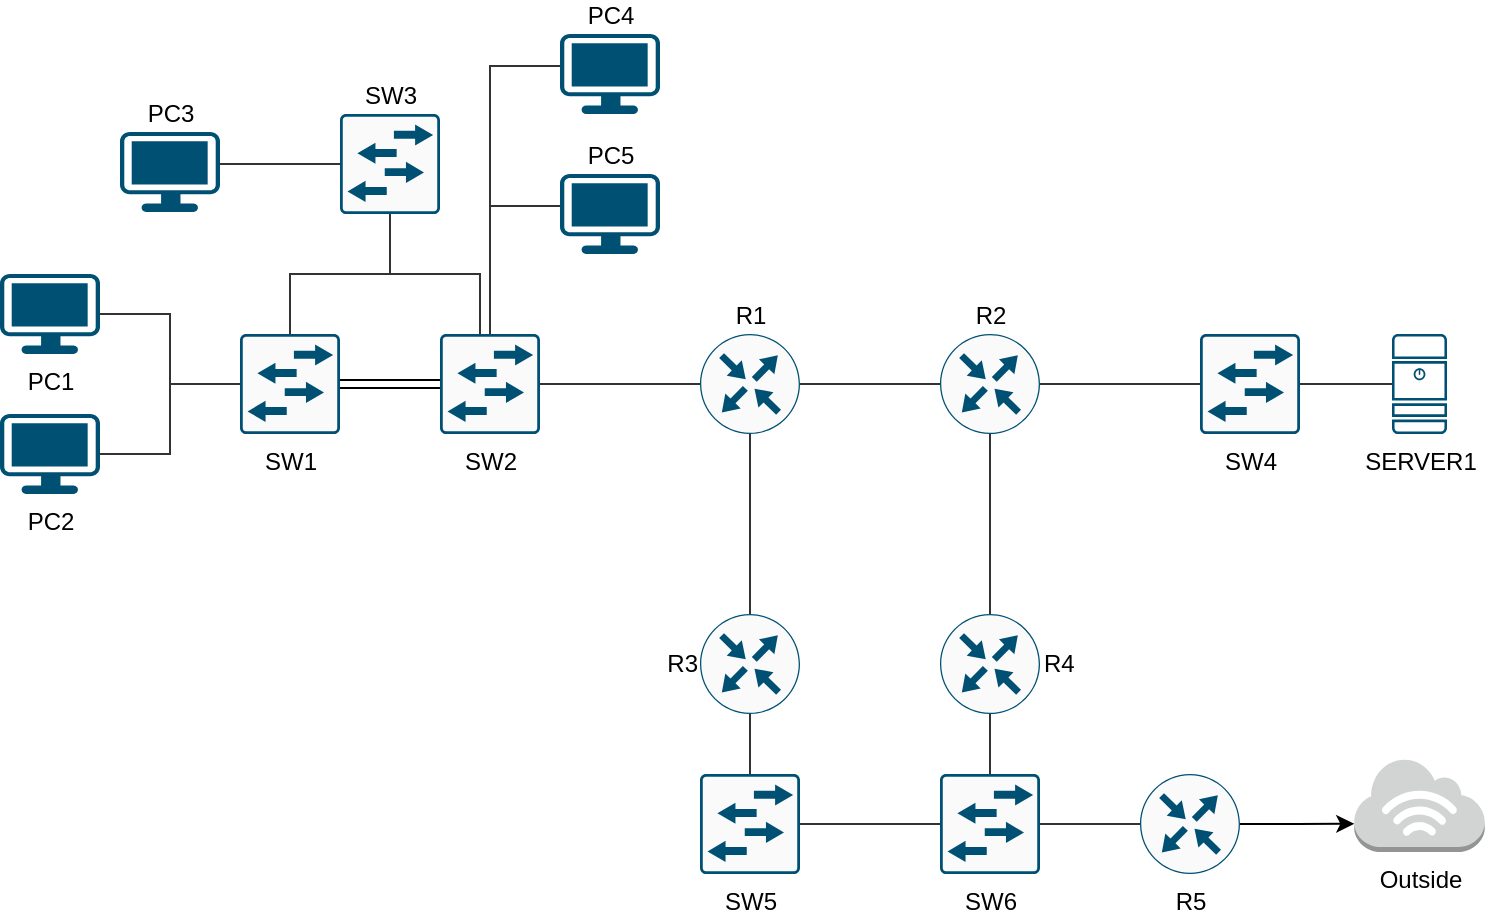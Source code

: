 <mxfile version="22.0.2" type="device" pages="5">
  <diagram name="Base" id="y9D_YS1pDtqtn_2H8yf9">
    <mxGraphModel dx="1185" dy="688" grid="1" gridSize="10" guides="1" tooltips="1" connect="1" arrows="1" fold="1" page="1" pageScale="1" pageWidth="827" pageHeight="1169" math="0" shadow="0">
      <root>
        <mxCell id="0" />
        <mxCell id="1" parent="0" />
        <mxCell id="YhfkYi9dw2MQHLmVvJWc-50" style="edgeStyle=orthogonalEdgeStyle;rounded=0;orthogonalLoop=1;jettySize=auto;html=1;endArrow=none;endFill=0;strokeColor=#333333;" edge="1" parent="1" source="YhfkYi9dw2MQHLmVvJWc-1" target="YhfkYi9dw2MQHLmVvJWc-40">
          <mxGeometry relative="1" as="geometry" />
        </mxCell>
        <mxCell id="YhfkYi9dw2MQHLmVvJWc-1" value="SW1" style="sketch=0;points=[[0.015,0.015,0],[0.985,0.015,0],[0.985,0.985,0],[0.015,0.985,0],[0.25,0,0],[0.5,0,0],[0.75,0,0],[1,0.25,0],[1,0.5,0],[1,0.75,0],[0.75,1,0],[0.5,1,0],[0.25,1,0],[0,0.75,0],[0,0.5,0],[0,0.25,0]];verticalLabelPosition=bottom;html=1;verticalAlign=top;aspect=fixed;align=center;pointerEvents=1;shape=mxgraph.cisco19.rect;prIcon=l2_switch;fillColor=#FAFAFA;strokeColor=#005073;labelPosition=center;" vertex="1" parent="1">
          <mxGeometry x="170" y="390" width="50" height="50" as="geometry" />
        </mxCell>
        <mxCell id="YhfkYi9dw2MQHLmVvJWc-4" value="R1" style="sketch=0;points=[[0.5,0,0],[1,0.5,0],[0.5,1,0],[0,0.5,0],[0.145,0.145,0],[0.856,0.145,0],[0.855,0.856,0],[0.145,0.855,0]];verticalLabelPosition=top;html=1;verticalAlign=bottom;aspect=fixed;align=center;pointerEvents=1;shape=mxgraph.cisco19.rect;prIcon=router;fillColor=#FAFAFA;strokeColor=#005073;labelPosition=center;" vertex="1" parent="1">
          <mxGeometry x="400" y="390" width="50" height="50" as="geometry" />
        </mxCell>
        <mxCell id="YhfkYi9dw2MQHLmVvJWc-7" value="PC1" style="points=[[0.03,0.03,0],[0.5,0,0],[0.97,0.03,0],[1,0.4,0],[0.97,0.745,0],[0.5,1,0],[0.03,0.745,0],[0,0.4,0]];verticalLabelPosition=bottom;sketch=0;html=1;verticalAlign=top;aspect=fixed;align=center;pointerEvents=1;shape=mxgraph.cisco19.workstation;fillColor=#005073;strokeColor=none;" vertex="1" parent="1">
          <mxGeometry x="50" y="360" width="50" height="40" as="geometry" />
        </mxCell>
        <mxCell id="YhfkYi9dw2MQHLmVvJWc-8" value="SERVER1" style="sketch=0;points=[[0.015,0.015,0],[0.985,0.015,0],[0.985,0.985,0],[0.015,0.985,0],[0.25,0,0],[0.5,0,0],[0.75,0,0],[1,0.25,0],[1,0.5,0],[1,0.75,0],[0.75,1,0],[0.5,1,0],[0.25,1,0],[0,0.75,0],[0,0.5,0],[0,0.25,0]];verticalLabelPosition=bottom;html=1;verticalAlign=top;aspect=fixed;align=center;pointerEvents=1;shape=mxgraph.cisco19.server;fillColor=#005073;strokeColor=none;" vertex="1" parent="1">
          <mxGeometry x="746" y="390" width="27.5" height="50" as="geometry" />
        </mxCell>
        <mxCell id="YhfkYi9dw2MQHLmVvJWc-9" value="PC2" style="points=[[0.03,0.03,0],[0.5,0,0],[0.97,0.03,0],[1,0.4,0],[0.97,0.745,0],[0.5,1,0],[0.03,0.745,0],[0,0.4,0]];verticalLabelPosition=bottom;sketch=0;html=1;verticalAlign=top;aspect=fixed;align=center;pointerEvents=1;shape=mxgraph.cisco19.workstation;fillColor=#005073;strokeColor=none;" vertex="1" parent="1">
          <mxGeometry x="50" y="430" width="50" height="40" as="geometry" />
        </mxCell>
        <mxCell id="YhfkYi9dw2MQHLmVvJWc-10" value="PC5" style="points=[[0.03,0.03,0],[0.5,0,0],[0.97,0.03,0],[1,0.4,0],[0.97,0.745,0],[0.5,1,0],[0.03,0.745,0],[0,0.4,0]];verticalLabelPosition=top;sketch=0;html=1;verticalAlign=bottom;aspect=fixed;align=center;pointerEvents=1;shape=mxgraph.cisco19.workstation;fillColor=#005073;strokeColor=none;labelPosition=center;" vertex="1" parent="1">
          <mxGeometry x="330" y="310" width="50" height="40" as="geometry" />
        </mxCell>
        <mxCell id="YhfkYi9dw2MQHLmVvJWc-11" value="PC4" style="points=[[0.03,0.03,0],[0.5,0,0],[0.97,0.03,0],[1,0.4,0],[0.97,0.745,0],[0.5,1,0],[0.03,0.745,0],[0,0.4,0]];verticalLabelPosition=top;sketch=0;html=1;verticalAlign=bottom;aspect=fixed;align=center;pointerEvents=1;shape=mxgraph.cisco19.workstation;fillColor=#005073;strokeColor=none;labelPosition=center;" vertex="1" parent="1">
          <mxGeometry x="330" y="240" width="50" height="40" as="geometry" />
        </mxCell>
        <mxCell id="YhfkYi9dw2MQHLmVvJWc-12" value="SW4" style="sketch=0;points=[[0.015,0.015,0],[0.985,0.015,0],[0.985,0.985,0],[0.015,0.985,0],[0.25,0,0],[0.5,0,0],[0.75,0,0],[1,0.25,0],[1,0.5,0],[1,0.75,0],[0.75,1,0],[0.5,1,0],[0.25,1,0],[0,0.75,0],[0,0.5,0],[0,0.25,0]];verticalLabelPosition=bottom;html=1;verticalAlign=top;aspect=fixed;align=center;pointerEvents=1;shape=mxgraph.cisco19.rect;prIcon=l2_switch;fillColor=#FAFAFA;strokeColor=#005073;" vertex="1" parent="1">
          <mxGeometry x="650" y="390" width="50" height="50" as="geometry" />
        </mxCell>
        <mxCell id="YhfkYi9dw2MQHLmVvJWc-13" value="R2" style="sketch=0;points=[[0.5,0,0],[1,0.5,0],[0.5,1,0],[0,0.5,0],[0.145,0.145,0],[0.856,0.145,0],[0.855,0.856,0],[0.145,0.855,0]];verticalLabelPosition=top;html=1;verticalAlign=bottom;aspect=fixed;align=center;pointerEvents=1;shape=mxgraph.cisco19.rect;prIcon=router;fillColor=#FAFAFA;strokeColor=#005073;labelPosition=center;" vertex="1" parent="1">
          <mxGeometry x="520" y="390" width="50" height="50" as="geometry" />
        </mxCell>
        <mxCell id="YhfkYi9dw2MQHLmVvJWc-14" value="R3" style="sketch=0;points=[[0.5,0,0],[1,0.5,0],[0.5,1,0],[0,0.5,0],[0.145,0.145,0],[0.856,0.145,0],[0.855,0.856,0],[0.145,0.855,0]];verticalLabelPosition=middle;html=1;verticalAlign=middle;aspect=fixed;align=right;pointerEvents=1;shape=mxgraph.cisco19.rect;prIcon=router;fillColor=#FAFAFA;strokeColor=#005073;labelPosition=left;" vertex="1" parent="1">
          <mxGeometry x="400" y="530" width="50" height="50" as="geometry" />
        </mxCell>
        <mxCell id="YhfkYi9dw2MQHLmVvJWc-15" value="R4" style="sketch=0;points=[[0.5,0,0],[1,0.5,0],[0.5,1,0],[0,0.5,0],[0.145,0.145,0],[0.856,0.145,0],[0.855,0.856,0],[0.145,0.855,0]];verticalLabelPosition=middle;html=1;verticalAlign=middle;aspect=fixed;align=left;pointerEvents=1;shape=mxgraph.cisco19.rect;prIcon=router;fillColor=#FAFAFA;strokeColor=#005073;labelPosition=right;" vertex="1" parent="1">
          <mxGeometry x="520" y="530" width="50" height="50" as="geometry" />
        </mxCell>
        <mxCell id="YhfkYi9dw2MQHLmVvJWc-16" value="SW5" style="sketch=0;points=[[0.015,0.015,0],[0.985,0.015,0],[0.985,0.985,0],[0.015,0.985,0],[0.25,0,0],[0.5,0,0],[0.75,0,0],[1,0.25,0],[1,0.5,0],[1,0.75,0],[0.75,1,0],[0.5,1,0],[0.25,1,0],[0,0.75,0],[0,0.5,0],[0,0.25,0]];verticalLabelPosition=bottom;html=1;verticalAlign=top;aspect=fixed;align=center;pointerEvents=1;shape=mxgraph.cisco19.rect;prIcon=l2_switch;fillColor=#FAFAFA;strokeColor=#005073;" vertex="1" parent="1">
          <mxGeometry x="400" y="610" width="50" height="50" as="geometry" />
        </mxCell>
        <mxCell id="YhfkYi9dw2MQHLmVvJWc-17" value="SW6" style="sketch=0;points=[[0.015,0.015,0],[0.985,0.015,0],[0.985,0.985,0],[0.015,0.985,0],[0.25,0,0],[0.5,0,0],[0.75,0,0],[1,0.25,0],[1,0.5,0],[1,0.75,0],[0.75,1,0],[0.5,1,0],[0.25,1,0],[0,0.75,0],[0,0.5,0],[0,0.25,0]];verticalLabelPosition=bottom;html=1;verticalAlign=top;aspect=fixed;align=center;pointerEvents=1;shape=mxgraph.cisco19.rect;prIcon=l2_switch;fillColor=#FAFAFA;strokeColor=#005073;" vertex="1" parent="1">
          <mxGeometry x="520" y="610" width="50" height="50" as="geometry" />
        </mxCell>
        <mxCell id="YhfkYi9dw2MQHLmVvJWc-18" value="R5" style="sketch=0;points=[[0.5,0,0],[1,0.5,0],[0.5,1,0],[0,0.5,0],[0.145,0.145,0],[0.856,0.145,0],[0.855,0.856,0],[0.145,0.855,0]];verticalLabelPosition=bottom;html=1;verticalAlign=top;aspect=fixed;align=center;pointerEvents=1;shape=mxgraph.cisco19.rect;prIcon=router;fillColor=#FAFAFA;strokeColor=#005073;" vertex="1" parent="1">
          <mxGeometry x="620" y="610" width="50" height="50" as="geometry" />
        </mxCell>
        <mxCell id="YhfkYi9dw2MQHLmVvJWc-21" value="Outside" style="outlineConnect=0;dashed=0;verticalLabelPosition=bottom;verticalAlign=top;align=center;html=1;shape=mxgraph.aws3.internet_3;fillColor=#D2D3D3;gradientColor=none;" vertex="1" parent="1">
          <mxGeometry x="727.12" y="602" width="65.25" height="47" as="geometry" />
        </mxCell>
        <mxCell id="YhfkYi9dw2MQHLmVvJWc-24" style="edgeStyle=orthogonalEdgeStyle;rounded=0;orthogonalLoop=1;jettySize=auto;html=1;entryX=0;entryY=0.5;entryDx=0;entryDy=0;entryPerimeter=0;endArrow=none;endFill=0;strokeColor=#333333;" edge="1" parent="1" source="YhfkYi9dw2MQHLmVvJWc-7" target="YhfkYi9dw2MQHLmVvJWc-1">
          <mxGeometry relative="1" as="geometry" />
        </mxCell>
        <mxCell id="YhfkYi9dw2MQHLmVvJWc-25" style="edgeStyle=orthogonalEdgeStyle;rounded=0;orthogonalLoop=1;jettySize=auto;html=1;entryX=0;entryY=0.5;entryDx=0;entryDy=0;entryPerimeter=0;endArrow=none;endFill=0;strokeColor=#333333;" edge="1" parent="1" source="YhfkYi9dw2MQHLmVvJWc-9" target="YhfkYi9dw2MQHLmVvJWc-1">
          <mxGeometry relative="1" as="geometry" />
        </mxCell>
        <mxCell id="YhfkYi9dw2MQHLmVvJWc-27" style="edgeStyle=orthogonalEdgeStyle;rounded=0;orthogonalLoop=1;jettySize=auto;html=1;entryX=0;entryY=0.5;entryDx=0;entryDy=0;entryPerimeter=0;endArrow=none;endFill=0;strokeColor=#333333;" edge="1" parent="1" source="YhfkYi9dw2MQHLmVvJWc-2" target="YhfkYi9dw2MQHLmVvJWc-4">
          <mxGeometry relative="1" as="geometry" />
        </mxCell>
        <mxCell id="YhfkYi9dw2MQHLmVvJWc-28" style="edgeStyle=orthogonalEdgeStyle;rounded=0;orthogonalLoop=1;jettySize=auto;html=1;entryX=0;entryY=0.5;entryDx=0;entryDy=0;entryPerimeter=0;endArrow=none;endFill=0;strokeColor=#333333;" edge="1" parent="1" source="YhfkYi9dw2MQHLmVvJWc-4" target="YhfkYi9dw2MQHLmVvJWc-13">
          <mxGeometry relative="1" as="geometry" />
        </mxCell>
        <mxCell id="YhfkYi9dw2MQHLmVvJWc-29" style="edgeStyle=orthogonalEdgeStyle;rounded=0;orthogonalLoop=1;jettySize=auto;html=1;entryX=0;entryY=0.5;entryDx=0;entryDy=0;entryPerimeter=0;endArrow=none;endFill=0;strokeColor=#333333;" edge="1" parent="1" source="YhfkYi9dw2MQHLmVvJWc-13" target="YhfkYi9dw2MQHLmVvJWc-12">
          <mxGeometry relative="1" as="geometry" />
        </mxCell>
        <mxCell id="YhfkYi9dw2MQHLmVvJWc-31" style="edgeStyle=orthogonalEdgeStyle;rounded=0;orthogonalLoop=1;jettySize=auto;html=1;entryX=0;entryY=0.5;entryDx=0;entryDy=0;entryPerimeter=0;endArrow=none;endFill=0;strokeColor=#333333;" edge="1" parent="1" source="YhfkYi9dw2MQHLmVvJWc-12" target="YhfkYi9dw2MQHLmVvJWc-8">
          <mxGeometry relative="1" as="geometry" />
        </mxCell>
        <mxCell id="YhfkYi9dw2MQHLmVvJWc-32" style="edgeStyle=orthogonalEdgeStyle;rounded=0;orthogonalLoop=1;jettySize=auto;html=1;entryX=0.5;entryY=0;entryDx=0;entryDy=0;entryPerimeter=0;endArrow=none;endFill=0;strokeColor=#333333;" edge="1" parent="1" source="YhfkYi9dw2MQHLmVvJWc-13" target="YhfkYi9dw2MQHLmVvJWc-15">
          <mxGeometry relative="1" as="geometry" />
        </mxCell>
        <mxCell id="YhfkYi9dw2MQHLmVvJWc-33" style="edgeStyle=orthogonalEdgeStyle;rounded=0;orthogonalLoop=1;jettySize=auto;html=1;entryX=0.5;entryY=0;entryDx=0;entryDy=0;entryPerimeter=0;endArrow=none;endFill=0;strokeColor=#333333;" edge="1" parent="1" source="YhfkYi9dw2MQHLmVvJWc-4" target="YhfkYi9dw2MQHLmVvJWc-14">
          <mxGeometry relative="1" as="geometry" />
        </mxCell>
        <mxCell id="YhfkYi9dw2MQHLmVvJWc-34" style="edgeStyle=orthogonalEdgeStyle;rounded=0;orthogonalLoop=1;jettySize=auto;html=1;entryX=0.5;entryY=0;entryDx=0;entryDy=0;entryPerimeter=0;endArrow=none;endFill=0;strokeColor=#333333;" edge="1" parent="1" source="YhfkYi9dw2MQHLmVvJWc-15" target="YhfkYi9dw2MQHLmVvJWc-17">
          <mxGeometry relative="1" as="geometry" />
        </mxCell>
        <mxCell id="YhfkYi9dw2MQHLmVvJWc-35" style="edgeStyle=orthogonalEdgeStyle;rounded=0;orthogonalLoop=1;jettySize=auto;html=1;entryX=0.5;entryY=0;entryDx=0;entryDy=0;entryPerimeter=0;endArrow=none;endFill=0;strokeColor=#333333;" edge="1" parent="1" source="YhfkYi9dw2MQHLmVvJWc-14" target="YhfkYi9dw2MQHLmVvJWc-16">
          <mxGeometry relative="1" as="geometry" />
        </mxCell>
        <mxCell id="YhfkYi9dw2MQHLmVvJWc-36" style="edgeStyle=orthogonalEdgeStyle;rounded=0;orthogonalLoop=1;jettySize=auto;html=1;entryX=0;entryY=0.5;entryDx=0;entryDy=0;entryPerimeter=0;endArrow=none;endFill=0;strokeColor=#333333;" edge="1" parent="1" source="YhfkYi9dw2MQHLmVvJWc-16" target="YhfkYi9dw2MQHLmVvJWc-17">
          <mxGeometry relative="1" as="geometry" />
        </mxCell>
        <mxCell id="YhfkYi9dw2MQHLmVvJWc-37" style="edgeStyle=orthogonalEdgeStyle;rounded=0;orthogonalLoop=1;jettySize=auto;html=1;entryX=0;entryY=0.5;entryDx=0;entryDy=0;entryPerimeter=0;endArrow=none;endFill=0;strokeColor=#333333;" edge="1" parent="1" source="YhfkYi9dw2MQHLmVvJWc-17" target="YhfkYi9dw2MQHLmVvJWc-18">
          <mxGeometry relative="1" as="geometry" />
        </mxCell>
        <mxCell id="YhfkYi9dw2MQHLmVvJWc-40" value="SW3" style="sketch=0;points=[[0.015,0.015,0],[0.985,0.015,0],[0.985,0.985,0],[0.015,0.985,0],[0.25,0,0],[0.5,0,0],[0.75,0,0],[1,0.25,0],[1,0.5,0],[1,0.75,0],[0.75,1,0],[0.5,1,0],[0.25,1,0],[0,0.75,0],[0,0.5,0],[0,0.25,0]];verticalLabelPosition=top;html=1;verticalAlign=bottom;aspect=fixed;align=center;pointerEvents=1;shape=mxgraph.cisco19.rect;prIcon=l2_switch;fillColor=#FAFAFA;strokeColor=#005073;labelPosition=center;" vertex="1" parent="1">
          <mxGeometry x="220" y="280" width="50" height="50" as="geometry" />
        </mxCell>
        <mxCell id="YhfkYi9dw2MQHLmVvJWc-2" value="SW2" style="sketch=0;points=[[0.015,0.015,0],[0.985,0.015,0],[0.985,0.985,0],[0.015,0.985,0],[0.25,0,0],[0.5,0,0],[0.75,0,0],[1,0.25,0],[1,0.5,0],[1,0.75,0],[0.75,1,0],[0.5,1,0],[0.25,1,0],[0,0.75,0],[0,0.5,0],[0,0.25,0]];verticalLabelPosition=bottom;verticalAlign=top;aspect=fixed;align=center;pointerEvents=1;shape=mxgraph.cisco19.rect;prIcon=l2_switch;fillColor=#FAFAFA;strokeColor=#005073;html=1;labelPosition=center;" vertex="1" parent="1">
          <mxGeometry x="270" y="390" width="50" height="50" as="geometry" />
        </mxCell>
        <mxCell id="YhfkYi9dw2MQHLmVvJWc-49" style="edgeStyle=orthogonalEdgeStyle;rounded=0;orthogonalLoop=1;jettySize=auto;html=1;entryX=0.5;entryY=1;entryDx=0;entryDy=0;entryPerimeter=0;endArrow=none;endFill=0;strokeColor=#333333;" edge="1" parent="1" source="YhfkYi9dw2MQHLmVvJWc-2" target="YhfkYi9dw2MQHLmVvJWc-40">
          <mxGeometry relative="1" as="geometry">
            <Array as="points">
              <mxPoint x="290" y="360" />
              <mxPoint x="245" y="360" />
            </Array>
          </mxGeometry>
        </mxCell>
        <mxCell id="YhfkYi9dw2MQHLmVvJWc-53" style="edgeStyle=orthogonalEdgeStyle;rounded=0;orthogonalLoop=1;jettySize=auto;html=1;entryX=0;entryY=0.4;entryDx=0;entryDy=0;entryPerimeter=0;exitX=0.5;exitY=0;exitDx=0;exitDy=0;exitPerimeter=0;endArrow=none;endFill=0;strokeColor=#333333;" edge="1" parent="1" source="YhfkYi9dw2MQHLmVvJWc-2" target="YhfkYi9dw2MQHLmVvJWc-10">
          <mxGeometry relative="1" as="geometry" />
        </mxCell>
        <mxCell id="YhfkYi9dw2MQHLmVvJWc-54" style="edgeStyle=orthogonalEdgeStyle;rounded=0;orthogonalLoop=1;jettySize=auto;html=1;entryX=0;entryY=0.4;entryDx=0;entryDy=0;entryPerimeter=0;exitX=0.5;exitY=0;exitDx=0;exitDy=0;exitPerimeter=0;endArrow=none;endFill=0;strokeColor=#333333;" edge="1" parent="1" source="YhfkYi9dw2MQHLmVvJWc-2" target="YhfkYi9dw2MQHLmVvJWc-11">
          <mxGeometry relative="1" as="geometry" />
        </mxCell>
        <mxCell id="YhfkYi9dw2MQHLmVvJWc-58" value="PC3" style="points=[[0.03,0.03,0],[0.5,0,0],[0.97,0.03,0],[1,0.4,0],[0.97,0.745,0],[0.5,1,0],[0.03,0.745,0],[0,0.4,0]];verticalLabelPosition=top;sketch=0;html=1;verticalAlign=bottom;aspect=fixed;align=center;pointerEvents=1;shape=mxgraph.cisco19.workstation;fillColor=#005073;strokeColor=none;labelPosition=center;" vertex="1" parent="1">
          <mxGeometry x="110" y="289" width="50" height="40" as="geometry" />
        </mxCell>
        <mxCell id="YhfkYi9dw2MQHLmVvJWc-61" style="edgeStyle=orthogonalEdgeStyle;rounded=0;orthogonalLoop=1;jettySize=auto;html=1;entryX=1;entryY=0.4;entryDx=0;entryDy=0;entryPerimeter=0;endArrow=none;endFill=0;strokeColor=#333333;" edge="1" parent="1" source="YhfkYi9dw2MQHLmVvJWc-40" target="YhfkYi9dw2MQHLmVvJWc-58">
          <mxGeometry relative="1" as="geometry" />
        </mxCell>
        <mxCell id="YhfkYi9dw2MQHLmVvJWc-62" style="edgeStyle=orthogonalEdgeStyle;rounded=0;orthogonalLoop=1;jettySize=auto;html=1;entryX=0;entryY=0.7;entryDx=0;entryDy=0;entryPerimeter=0;" edge="1" parent="1" source="YhfkYi9dw2MQHLmVvJWc-18" target="YhfkYi9dw2MQHLmVvJWc-21">
          <mxGeometry relative="1" as="geometry" />
        </mxCell>
        <mxCell id="lLcMc85-iZ1QGrEy6izG-2" style="edgeStyle=orthogonalEdgeStyle;rounded=0;orthogonalLoop=1;jettySize=auto;html=1;entryX=0;entryY=0.5;entryDx=0;entryDy=0;entryPerimeter=0;shape=link;" edge="1" parent="1" source="YhfkYi9dw2MQHLmVvJWc-1" target="YhfkYi9dw2MQHLmVvJWc-2">
          <mxGeometry relative="1" as="geometry" />
        </mxCell>
      </root>
    </mxGraphModel>
  </diagram>
  <diagram name="Layer 1/2" id="BKVvFwWdnBTp11ncEbj0">
    <mxGraphModel dx="325" dy="402" grid="1" gridSize="10" guides="1" tooltips="1" connect="1" arrows="1" fold="1" page="1" pageScale="1" pageWidth="827" pageHeight="1169" math="0" shadow="0">
      <root>
        <mxCell id="XiLSMeDnrRrGiprJiv_D-0" />
        <mxCell id="XiLSMeDnrRrGiprJiv_D-1" parent="XiLSMeDnrRrGiprJiv_D-0" />
        <mxCell id="XiLSMeDnrRrGiprJiv_D-2" value="LACP&lt;br style=&quot;font-size: 6px;&quot;&gt;EtherChannel" style="ellipse;whiteSpace=wrap;html=1;fillColor=none;labelPosition=center;verticalLabelPosition=bottom;align=center;verticalAlign=top;fontSize=6;" vertex="1" parent="XiLSMeDnrRrGiprJiv_D-1">
          <mxGeometry x="237.5" y="395" width="15" height="40" as="geometry" />
        </mxCell>
        <mxCell id="XiLSMeDnrRrGiprJiv_D-3" style="edgeStyle=orthogonalEdgeStyle;rounded=0;orthogonalLoop=1;jettySize=auto;html=1;endArrow=none;endFill=0;strokeColor=#d6b656;fillColor=#fff2cc;" edge="1" parent="XiLSMeDnrRrGiprJiv_D-1" source="XiLSMeDnrRrGiprJiv_D-4" target="XiLSMeDnrRrGiprJiv_D-33">
          <mxGeometry relative="1" as="geometry">
            <Array as="points">
              <mxPoint x="195" y="360" />
              <mxPoint x="240" y="360" />
            </Array>
          </mxGeometry>
        </mxCell>
        <mxCell id="dTpvFFZJ46VGhXGRxbqu-23" value="T" style="edgeLabel;html=1;align=center;verticalAlign=middle;resizable=0;points=[];" vertex="1" connectable="0" parent="XiLSMeDnrRrGiprJiv_D-3">
          <mxGeometry x="-0.849" relative="1" as="geometry">
            <mxPoint as="offset" />
          </mxGeometry>
        </mxCell>
        <mxCell id="XiLSMeDnrRrGiprJiv_D-4" value="SW1" style="sketch=0;points=[[0.015,0.015,0],[0.985,0.015,0],[0.985,0.985,0],[0.015,0.985,0],[0.25,0,0],[0.5,0,0],[0.75,0,0],[1,0.25,0],[1,0.5,0],[1,0.75,0],[0.75,1,0],[0.5,1,0],[0.25,1,0],[0,0.75,0],[0,0.5,0],[0,0.25,0]];verticalLabelPosition=bottom;html=1;verticalAlign=top;aspect=fixed;align=center;pointerEvents=1;shape=mxgraph.cisco19.rect;prIcon=l2_switch;fillColor=#e1d5e7;strokeColor=#9673a6;labelPosition=center;" vertex="1" parent="XiLSMeDnrRrGiprJiv_D-1">
          <mxGeometry x="170" y="390" width="50" height="50" as="geometry" />
        </mxCell>
        <mxCell id="XiLSMeDnrRrGiprJiv_D-5" value="&lt;b&gt;&lt;i&gt;ROAS &lt;/i&gt;&lt;/b&gt;R1" style="sketch=0;points=[[0.5,0,0],[1,0.5,0],[0.5,1,0],[0,0.5,0],[0.145,0.145,0],[0.856,0.145,0],[0.855,0.856,0],[0.145,0.855,0]];verticalLabelPosition=top;html=1;verticalAlign=bottom;aspect=fixed;align=center;pointerEvents=1;shape=mxgraph.cisco19.rect;prIcon=router;fillColor=#FAFAFA;strokeColor=#005073;labelPosition=center;" vertex="1" parent="XiLSMeDnrRrGiprJiv_D-1">
          <mxGeometry x="400" y="390" width="50" height="50" as="geometry" />
        </mxCell>
        <mxCell id="XiLSMeDnrRrGiprJiv_D-6" value="PC1" style="points=[[0.03,0.03,0],[0.5,0,0],[0.97,0.03,0],[1,0.4,0],[0.97,0.745,0],[0.5,1,0],[0.03,0.745,0],[0,0.4,0]];verticalLabelPosition=bottom;sketch=0;html=1;verticalAlign=top;aspect=fixed;align=center;pointerEvents=1;shape=mxgraph.cisco19.workstation;fillColor=#005073;strokeColor=none;" vertex="1" parent="XiLSMeDnrRrGiprJiv_D-1">
          <mxGeometry x="50" y="360" width="50" height="40" as="geometry" />
        </mxCell>
        <mxCell id="XiLSMeDnrRrGiprJiv_D-7" value="SERVER1" style="sketch=0;points=[[0.015,0.015,0],[0.985,0.015,0],[0.985,0.985,0],[0.015,0.985,0],[0.25,0,0],[0.5,0,0],[0.75,0,0],[1,0.25,0],[1,0.5,0],[1,0.75,0],[0.75,1,0],[0.5,1,0],[0.25,1,0],[0,0.75,0],[0,0.5,0],[0,0.25,0]];verticalLabelPosition=bottom;html=1;verticalAlign=top;aspect=fixed;align=center;pointerEvents=1;shape=mxgraph.cisco19.server;fillColor=#005073;strokeColor=none;" vertex="1" parent="XiLSMeDnrRrGiprJiv_D-1">
          <mxGeometry x="746" y="390" width="27.5" height="50" as="geometry" />
        </mxCell>
        <mxCell id="XiLSMeDnrRrGiprJiv_D-8" value="PC2" style="points=[[0.03,0.03,0],[0.5,0,0],[0.97,0.03,0],[1,0.4,0],[0.97,0.745,0],[0.5,1,0],[0.03,0.745,0],[0,0.4,0]];verticalLabelPosition=bottom;sketch=0;html=1;verticalAlign=top;aspect=fixed;align=center;pointerEvents=1;shape=mxgraph.cisco19.workstation;fillColor=#005073;strokeColor=none;" vertex="1" parent="XiLSMeDnrRrGiprJiv_D-1">
          <mxGeometry x="50" y="430" width="50" height="40" as="geometry" />
        </mxCell>
        <mxCell id="XiLSMeDnrRrGiprJiv_D-9" value="PC5" style="points=[[0.03,0.03,0],[0.5,0,0],[0.97,0.03,0],[1,0.4,0],[0.97,0.745,0],[0.5,1,0],[0.03,0.745,0],[0,0.4,0]];verticalLabelPosition=top;sketch=0;html=1;verticalAlign=bottom;aspect=fixed;align=center;pointerEvents=1;shape=mxgraph.cisco19.workstation;fillColor=#005073;strokeColor=none;labelPosition=center;" vertex="1" parent="XiLSMeDnrRrGiprJiv_D-1">
          <mxGeometry x="330" y="310" width="50" height="40" as="geometry" />
        </mxCell>
        <mxCell id="XiLSMeDnrRrGiprJiv_D-10" value="PC4" style="points=[[0.03,0.03,0],[0.5,0,0],[0.97,0.03,0],[1,0.4,0],[0.97,0.745,0],[0.5,1,0],[0.03,0.745,0],[0,0.4,0]];verticalLabelPosition=top;sketch=0;html=1;verticalAlign=bottom;aspect=fixed;align=center;pointerEvents=1;shape=mxgraph.cisco19.workstation;fillColor=#005073;strokeColor=none;labelPosition=center;" vertex="1" parent="XiLSMeDnrRrGiprJiv_D-1">
          <mxGeometry x="330" y="240" width="50" height="40" as="geometry" />
        </mxCell>
        <mxCell id="XiLSMeDnrRrGiprJiv_D-11" value="SW4" style="sketch=0;points=[[0.015,0.015,0],[0.985,0.015,0],[0.985,0.985,0],[0.015,0.985,0],[0.25,0,0],[0.5,0,0],[0.75,0,0],[1,0.25,0],[1,0.5,0],[1,0.75,0],[0.75,1,0],[0.5,1,0],[0.25,1,0],[0,0.75,0],[0,0.5,0],[0,0.25,0]];verticalLabelPosition=bottom;html=1;verticalAlign=top;aspect=fixed;align=center;pointerEvents=1;shape=mxgraph.cisco19.rect;prIcon=l2_switch;fillColor=#f5f5f5;strokeColor=#666666;fontColor=#333333;" vertex="1" parent="XiLSMeDnrRrGiprJiv_D-1">
          <mxGeometry x="650" y="390" width="50" height="50" as="geometry" />
        </mxCell>
        <mxCell id="XiLSMeDnrRrGiprJiv_D-12" value="&lt;b&gt;ROAS &lt;/b&gt;R2" style="sketch=0;points=[[0.5,0,0],[1,0.5,0],[0.5,1,0],[0,0.5,0],[0.145,0.145,0],[0.856,0.145,0],[0.855,0.856,0],[0.145,0.855,0]];verticalLabelPosition=top;html=1;verticalAlign=bottom;aspect=fixed;align=center;pointerEvents=1;shape=mxgraph.cisco19.rect;prIcon=router;fillColor=#FAFAFA;strokeColor=#005073;labelPosition=center;" vertex="1" parent="XiLSMeDnrRrGiprJiv_D-1">
          <mxGeometry x="520" y="390" width="50" height="50" as="geometry" />
        </mxCell>
        <mxCell id="XiLSMeDnrRrGiprJiv_D-13" value="R3" style="sketch=0;points=[[0.5,0,0],[1,0.5,0],[0.5,1,0],[0,0.5,0],[0.145,0.145,0],[0.856,0.145,0],[0.855,0.856,0],[0.145,0.855,0]];verticalLabelPosition=middle;html=1;verticalAlign=middle;aspect=fixed;align=right;pointerEvents=1;shape=mxgraph.cisco19.rect;prIcon=router;fillColor=#FAFAFA;strokeColor=#005073;labelPosition=left;" vertex="1" parent="XiLSMeDnrRrGiprJiv_D-1">
          <mxGeometry x="400" y="530" width="50" height="50" as="geometry" />
        </mxCell>
        <mxCell id="XiLSMeDnrRrGiprJiv_D-14" value="R4" style="sketch=0;points=[[0.5,0,0],[1,0.5,0],[0.5,1,0],[0,0.5,0],[0.145,0.145,0],[0.856,0.145,0],[0.855,0.856,0],[0.145,0.855,0]];verticalLabelPosition=middle;html=1;verticalAlign=middle;aspect=fixed;align=left;pointerEvents=1;shape=mxgraph.cisco19.rect;prIcon=router;fillColor=#FAFAFA;strokeColor=#005073;labelPosition=right;" vertex="1" parent="XiLSMeDnrRrGiprJiv_D-1">
          <mxGeometry x="520" y="530" width="50" height="50" as="geometry" />
        </mxCell>
        <mxCell id="XiLSMeDnrRrGiprJiv_D-15" value="SW5" style="sketch=0;points=[[0.015,0.015,0],[0.985,0.015,0],[0.985,0.985,0],[0.015,0.985,0],[0.25,0,0],[0.5,0,0],[0.75,0,0],[1,0.25,0],[1,0.5,0],[1,0.75,0],[0.75,1,0],[0.5,1,0],[0.25,1,0],[0,0.75,0],[0,0.5,0],[0,0.25,0]];verticalLabelPosition=bottom;html=1;verticalAlign=top;aspect=fixed;align=center;pointerEvents=1;shape=mxgraph.cisco19.rect;prIcon=l2_switch;fillColor=#dae8fc;strokeColor=#6c8ebf;" vertex="1" parent="XiLSMeDnrRrGiprJiv_D-1">
          <mxGeometry x="400" y="610" width="50" height="50" as="geometry" />
        </mxCell>
        <mxCell id="XiLSMeDnrRrGiprJiv_D-16" value="SW6" style="sketch=0;points=[[0.015,0.015,0],[0.985,0.015,0],[0.985,0.985,0],[0.015,0.985,0],[0.25,0,0],[0.5,0,0],[0.75,0,0],[1,0.25,0],[1,0.5,0],[1,0.75,0],[0.75,1,0],[0.5,1,0],[0.25,1,0],[0,0.75,0],[0,0.5,0],[0,0.25,0]];verticalLabelPosition=bottom;html=1;verticalAlign=top;aspect=fixed;align=center;pointerEvents=1;shape=mxgraph.cisco19.rect;prIcon=l2_switch;fillColor=#dae8fc;strokeColor=#6c8ebf;" vertex="1" parent="XiLSMeDnrRrGiprJiv_D-1">
          <mxGeometry x="520" y="610" width="50" height="50" as="geometry" />
        </mxCell>
        <mxCell id="XiLSMeDnrRrGiprJiv_D-17" value="R5" style="sketch=0;points=[[0.5,0,0],[1,0.5,0],[0.5,1,0],[0,0.5,0],[0.145,0.145,0],[0.856,0.145,0],[0.855,0.856,0],[0.145,0.855,0]];verticalLabelPosition=bottom;html=1;verticalAlign=top;aspect=fixed;align=center;pointerEvents=1;shape=mxgraph.cisco19.rect;prIcon=router;fillColor=#FAFAFA;strokeColor=#005073;" vertex="1" parent="XiLSMeDnrRrGiprJiv_D-1">
          <mxGeometry x="620" y="610" width="50" height="50" as="geometry" />
        </mxCell>
        <mxCell id="XiLSMeDnrRrGiprJiv_D-19" value="Outside" style="outlineConnect=0;dashed=0;verticalLabelPosition=bottom;verticalAlign=top;align=center;html=1;shape=mxgraph.aws3.internet_3;fillColor=#D2D3D3;gradientColor=none;" vertex="1" parent="XiLSMeDnrRrGiprJiv_D-1">
          <mxGeometry x="727.12" y="602" width="65.25" height="47" as="geometry" />
        </mxCell>
        <mxCell id="XiLSMeDnrRrGiprJiv_D-20" style="edgeStyle=orthogonalEdgeStyle;rounded=0;orthogonalLoop=1;jettySize=auto;html=1;entryX=0;entryY=0.5;entryDx=0;entryDy=0;entryPerimeter=0;endArrow=none;endFill=0;strokeColor=#b85450;fillColor=#f8cecc;" edge="1" parent="XiLSMeDnrRrGiprJiv_D-1" source="XiLSMeDnrRrGiprJiv_D-6" target="XiLSMeDnrRrGiprJiv_D-4">
          <mxGeometry relative="1" as="geometry" />
        </mxCell>
        <mxCell id="XiLSMeDnrRrGiprJiv_D-21" style="edgeStyle=orthogonalEdgeStyle;rounded=0;orthogonalLoop=1;jettySize=auto;html=1;entryX=0;entryY=0.5;entryDx=0;entryDy=0;entryPerimeter=0;endArrow=none;endFill=0;strokeColor=#b85450;jumpStyle=sharp;fillColor=#f8cecc;" edge="1" parent="XiLSMeDnrRrGiprJiv_D-1" source="XiLSMeDnrRrGiprJiv_D-8" target="XiLSMeDnrRrGiprJiv_D-4">
          <mxGeometry relative="1" as="geometry" />
        </mxCell>
        <mxCell id="dTpvFFZJ46VGhXGRxbqu-22" value="A" style="edgeLabel;html=1;align=center;verticalAlign=middle;resizable=0;points=[];" vertex="1" connectable="0" parent="XiLSMeDnrRrGiprJiv_D-21">
          <mxGeometry x="0.816" relative="1" as="geometry">
            <mxPoint as="offset" />
          </mxGeometry>
        </mxCell>
        <mxCell id="XiLSMeDnrRrGiprJiv_D-22" style="edgeStyle=orthogonalEdgeStyle;rounded=0;orthogonalLoop=1;jettySize=auto;html=1;entryX=0;entryY=0.5;entryDx=0;entryDy=0;entryPerimeter=0;endArrow=none;endFill=0;strokeColor=#b85450;fillColor=#f8cecc;" edge="1" parent="XiLSMeDnrRrGiprJiv_D-1" source="XiLSMeDnrRrGiprJiv_D-34" target="XiLSMeDnrRrGiprJiv_D-5">
          <mxGeometry relative="1" as="geometry" />
        </mxCell>
        <mxCell id="dTpvFFZJ46VGhXGRxbqu-30" value="T" style="edgeLabel;html=1;align=center;verticalAlign=middle;resizable=0;points=[];" vertex="1" connectable="0" parent="XiLSMeDnrRrGiprJiv_D-22">
          <mxGeometry x="-0.858" y="1" relative="1" as="geometry">
            <mxPoint as="offset" />
          </mxGeometry>
        </mxCell>
        <mxCell id="XiLSMeDnrRrGiprJiv_D-23" style="edgeStyle=orthogonalEdgeStyle;rounded=0;orthogonalLoop=1;jettySize=auto;html=1;entryX=0;entryY=0.5;entryDx=0;entryDy=0;entryPerimeter=0;endArrow=none;endFill=0;strokeColor=#d6b656;fillColor=#fff2cc;" edge="1" parent="XiLSMeDnrRrGiprJiv_D-1" source="XiLSMeDnrRrGiprJiv_D-5" target="XiLSMeDnrRrGiprJiv_D-12">
          <mxGeometry relative="1" as="geometry" />
        </mxCell>
        <mxCell id="XiLSMeDnrRrGiprJiv_D-24" style="edgeStyle=orthogonalEdgeStyle;rounded=0;orthogonalLoop=1;jettySize=auto;html=1;entryX=0;entryY=0.5;entryDx=0;entryDy=0;entryPerimeter=0;endArrow=none;endFill=0;strokeColor=#b85450;fillColor=#f8cecc;" edge="1" parent="XiLSMeDnrRrGiprJiv_D-1" source="XiLSMeDnrRrGiprJiv_D-12" target="XiLSMeDnrRrGiprJiv_D-11">
          <mxGeometry relative="1" as="geometry" />
        </mxCell>
        <mxCell id="dTpvFFZJ46VGhXGRxbqu-31" value="T" style="edgeLabel;html=1;align=center;verticalAlign=middle;resizable=0;points=[];" vertex="1" connectable="0" parent="XiLSMeDnrRrGiprJiv_D-24">
          <mxGeometry x="0.85" relative="1" as="geometry">
            <mxPoint x="-1" as="offset" />
          </mxGeometry>
        </mxCell>
        <mxCell id="XiLSMeDnrRrGiprJiv_D-26" style="edgeStyle=orthogonalEdgeStyle;rounded=0;orthogonalLoop=1;jettySize=auto;html=1;entryX=0;entryY=0.5;entryDx=0;entryDy=0;entryPerimeter=0;endArrow=none;endFill=0;strokeColor=#b85450;fillColor=#f8cecc;" edge="1" parent="XiLSMeDnrRrGiprJiv_D-1" source="XiLSMeDnrRrGiprJiv_D-11" target="XiLSMeDnrRrGiprJiv_D-7">
          <mxGeometry relative="1" as="geometry" />
        </mxCell>
        <mxCell id="dTpvFFZJ46VGhXGRxbqu-33" value="A" style="edgeLabel;html=1;align=center;verticalAlign=middle;resizable=0;points=[];" vertex="1" connectable="0" parent="XiLSMeDnrRrGiprJiv_D-26">
          <mxGeometry x="-0.768" y="1" relative="1" as="geometry">
            <mxPoint x="1" as="offset" />
          </mxGeometry>
        </mxCell>
        <mxCell id="XiLSMeDnrRrGiprJiv_D-27" style="edgeStyle=orthogonalEdgeStyle;rounded=0;orthogonalLoop=1;jettySize=auto;html=1;entryX=0.5;entryY=0;entryDx=0;entryDy=0;entryPerimeter=0;endArrow=none;endFill=0;strokeColor=#d6b656;fillColor=#fff2cc;" edge="1" parent="XiLSMeDnrRrGiprJiv_D-1" source="XiLSMeDnrRrGiprJiv_D-12" target="XiLSMeDnrRrGiprJiv_D-14">
          <mxGeometry relative="1" as="geometry" />
        </mxCell>
        <mxCell id="XiLSMeDnrRrGiprJiv_D-28" style="edgeStyle=orthogonalEdgeStyle;rounded=0;orthogonalLoop=1;jettySize=auto;html=1;entryX=0.5;entryY=0;entryDx=0;entryDy=0;entryPerimeter=0;endArrow=none;endFill=0;strokeColor=#d6b656;fillColor=#fff2cc;" edge="1" parent="XiLSMeDnrRrGiprJiv_D-1" source="XiLSMeDnrRrGiprJiv_D-5" target="XiLSMeDnrRrGiprJiv_D-13">
          <mxGeometry relative="1" as="geometry" />
        </mxCell>
        <mxCell id="XiLSMeDnrRrGiprJiv_D-29" style="edgeStyle=orthogonalEdgeStyle;rounded=0;orthogonalLoop=1;jettySize=auto;html=1;entryX=0.5;entryY=0;entryDx=0;entryDy=0;entryPerimeter=0;endArrow=none;endFill=0;strokeColor=#b85450;fillColor=#f8cecc;" edge="1" parent="XiLSMeDnrRrGiprJiv_D-1" source="XiLSMeDnrRrGiprJiv_D-14" target="XiLSMeDnrRrGiprJiv_D-16">
          <mxGeometry relative="1" as="geometry" />
        </mxCell>
        <mxCell id="0R53NTGWJdP-uiQCqFIS-10" value="T" style="edgeLabel;html=1;align=center;verticalAlign=middle;resizable=0;points=[];" vertex="1" connectable="0" parent="XiLSMeDnrRrGiprJiv_D-29">
          <mxGeometry x="0.648" y="1" relative="1" as="geometry">
            <mxPoint x="-1" as="offset" />
          </mxGeometry>
        </mxCell>
        <mxCell id="XiLSMeDnrRrGiprJiv_D-30" style="edgeStyle=orthogonalEdgeStyle;rounded=0;orthogonalLoop=1;jettySize=auto;html=1;entryX=0.5;entryY=0;entryDx=0;entryDy=0;entryPerimeter=0;endArrow=none;endFill=0;strokeColor=#b85450;fillColor=#f8cecc;" edge="1" parent="XiLSMeDnrRrGiprJiv_D-1" source="XiLSMeDnrRrGiprJiv_D-13" target="XiLSMeDnrRrGiprJiv_D-15">
          <mxGeometry relative="1" as="geometry" />
        </mxCell>
        <mxCell id="dTpvFFZJ46VGhXGRxbqu-34" value="T" style="edgeLabel;html=1;align=center;verticalAlign=middle;resizable=0;points=[];" vertex="1" connectable="0" parent="XiLSMeDnrRrGiprJiv_D-30">
          <mxGeometry x="0.76" relative="1" as="geometry">
            <mxPoint y="-2" as="offset" />
          </mxGeometry>
        </mxCell>
        <mxCell id="XiLSMeDnrRrGiprJiv_D-31" style="edgeStyle=orthogonalEdgeStyle;rounded=0;orthogonalLoop=1;jettySize=auto;html=1;entryX=0;entryY=0.5;entryDx=0;entryDy=0;entryPerimeter=0;endArrow=none;endFill=0;strokeColor=#d6b656;fillColor=#fff2cc;" edge="1" parent="XiLSMeDnrRrGiprJiv_D-1" source="XiLSMeDnrRrGiprJiv_D-15" target="XiLSMeDnrRrGiprJiv_D-16">
          <mxGeometry relative="1" as="geometry" />
        </mxCell>
        <mxCell id="dTpvFFZJ46VGhXGRxbqu-35" value="T" style="edgeLabel;html=1;align=center;verticalAlign=middle;resizable=0;points=[];" vertex="1" connectable="0" parent="XiLSMeDnrRrGiprJiv_D-31">
          <mxGeometry x="-0.838" relative="1" as="geometry">
            <mxPoint as="offset" />
          </mxGeometry>
        </mxCell>
        <mxCell id="dTpvFFZJ46VGhXGRxbqu-36" value="T" style="edgeLabel;html=1;align=center;verticalAlign=middle;resizable=0;points=[];" vertex="1" connectable="0" parent="XiLSMeDnrRrGiprJiv_D-31">
          <mxGeometry x="0.857" relative="1" as="geometry">
            <mxPoint x="-2" as="offset" />
          </mxGeometry>
        </mxCell>
        <mxCell id="XiLSMeDnrRrGiprJiv_D-32" style="edgeStyle=orthogonalEdgeStyle;rounded=0;orthogonalLoop=1;jettySize=auto;html=1;entryX=0;entryY=0.5;entryDx=0;entryDy=0;entryPerimeter=0;endArrow=none;endFill=0;strokeColor=#b85450;fillColor=#f8cecc;" edge="1" parent="XiLSMeDnrRrGiprJiv_D-1" source="XiLSMeDnrRrGiprJiv_D-16" target="XiLSMeDnrRrGiprJiv_D-17">
          <mxGeometry relative="1" as="geometry" />
        </mxCell>
        <mxCell id="dTpvFFZJ46VGhXGRxbqu-37" value="T" style="edgeLabel;html=1;align=center;verticalAlign=middle;resizable=0;points=[];" vertex="1" connectable="0" parent="XiLSMeDnrRrGiprJiv_D-32">
          <mxGeometry x="-0.76" relative="1" as="geometry">
            <mxPoint as="offset" />
          </mxGeometry>
        </mxCell>
        <mxCell id="XiLSMeDnrRrGiprJiv_D-33" value="SW3" style="sketch=0;points=[[0.015,0.015,0],[0.985,0.015,0],[0.985,0.985,0],[0.015,0.985,0],[0.25,0,0],[0.5,0,0],[0.75,0,0],[1,0.25,0],[1,0.5,0],[1,0.75,0],[0.75,1,0],[0.5,1,0],[0.25,1,0],[0,0.75,0],[0,0.5,0],[0,0.25,0]];verticalLabelPosition=top;html=1;verticalAlign=bottom;aspect=fixed;align=center;pointerEvents=1;shape=mxgraph.cisco19.rect;prIcon=l2_switch;fillColor=#f8cecc;strokeColor=#b85450;labelPosition=center;" vertex="1" parent="XiLSMeDnrRrGiprJiv_D-1">
          <mxGeometry x="220" y="280" width="50" height="50" as="geometry" />
        </mxCell>
        <mxCell id="XiLSMeDnrRrGiprJiv_D-34" value="SW2" style="sketch=0;points=[[0.015,0.015,0],[0.985,0.015,0],[0.985,0.985,0],[0.015,0.985,0],[0.25,0,0],[0.5,0,0],[0.75,0,0],[1,0.25,0],[1,0.5,0],[1,0.75,0],[0.75,1,0],[0.5,1,0],[0.25,1,0],[0,0.75,0],[0,0.5,0],[0,0.25,0]];verticalLabelPosition=bottom;verticalAlign=top;aspect=fixed;align=center;pointerEvents=1;shape=mxgraph.cisco19.rect;prIcon=l2_switch;fillColor=#e1d5e7;strokeColor=#9673a6;html=1;labelPosition=center;" vertex="1" parent="XiLSMeDnrRrGiprJiv_D-1">
          <mxGeometry x="270" y="390" width="50" height="50" as="geometry" />
        </mxCell>
        <mxCell id="XiLSMeDnrRrGiprJiv_D-35" style="edgeStyle=orthogonalEdgeStyle;rounded=0;orthogonalLoop=1;jettySize=auto;html=1;endArrow=none;endFill=0;strokeColor=#d6b656;fillColor=#fff2cc;" edge="1" parent="XiLSMeDnrRrGiprJiv_D-1" source="XiLSMeDnrRrGiprJiv_D-34">
          <mxGeometry relative="1" as="geometry">
            <mxPoint x="250" y="330" as="targetPoint" />
            <Array as="points">
              <mxPoint x="290" y="360" />
              <mxPoint x="250" y="360" />
              <mxPoint x="250" y="330" />
            </Array>
          </mxGeometry>
        </mxCell>
        <mxCell id="dTpvFFZJ46VGhXGRxbqu-24" value="T" style="edgeLabel;html=1;align=center;verticalAlign=middle;resizable=0;points=[];" vertex="1" connectable="0" parent="XiLSMeDnrRrGiprJiv_D-35">
          <mxGeometry x="-0.848" y="1" relative="1" as="geometry">
            <mxPoint as="offset" />
          </mxGeometry>
        </mxCell>
        <mxCell id="XiLSMeDnrRrGiprJiv_D-36" style="edgeStyle=orthogonalEdgeStyle;rounded=0;orthogonalLoop=1;jettySize=auto;html=1;entryX=0;entryY=0.4;entryDx=0;entryDy=0;entryPerimeter=0;exitX=0.5;exitY=0;exitDx=0;exitDy=0;exitPerimeter=0;endArrow=none;endFill=0;strokeColor=#b85450;fillColor=#f8cecc;gradientColor=#ea6b66;" edge="1" parent="XiLSMeDnrRrGiprJiv_D-1" source="XiLSMeDnrRrGiprJiv_D-34" target="XiLSMeDnrRrGiprJiv_D-9">
          <mxGeometry relative="1" as="geometry" />
        </mxCell>
        <mxCell id="XiLSMeDnrRrGiprJiv_D-37" style="edgeStyle=orthogonalEdgeStyle;rounded=0;orthogonalLoop=1;jettySize=auto;html=1;entryX=0;entryY=0.4;entryDx=0;entryDy=0;entryPerimeter=0;exitX=0.5;exitY=0;exitDx=0;exitDy=0;exitPerimeter=0;endArrow=none;endFill=0;strokeColor=#b85450;fillColor=#f8cecc;" edge="1" parent="XiLSMeDnrRrGiprJiv_D-1" source="XiLSMeDnrRrGiprJiv_D-34" target="XiLSMeDnrRrGiprJiv_D-10">
          <mxGeometry relative="1" as="geometry" />
        </mxCell>
        <mxCell id="dTpvFFZJ46VGhXGRxbqu-25" value="A" style="edgeLabel;html=1;align=center;verticalAlign=middle;resizable=0;points=[];" vertex="1" connectable="0" parent="XiLSMeDnrRrGiprJiv_D-37">
          <mxGeometry x="-0.511" relative="1" as="geometry">
            <mxPoint as="offset" />
          </mxGeometry>
        </mxCell>
        <mxCell id="XiLSMeDnrRrGiprJiv_D-38" value="PC3" style="points=[[0.03,0.03,0],[0.5,0,0],[0.97,0.03,0],[1,0.4,0],[0.97,0.745,0],[0.5,1,0],[0.03,0.745,0],[0,0.4,0]];verticalLabelPosition=top;sketch=0;html=1;verticalAlign=bottom;aspect=fixed;align=center;pointerEvents=1;shape=mxgraph.cisco19.workstation;fillColor=#005073;strokeColor=none;labelPosition=center;" vertex="1" parent="XiLSMeDnrRrGiprJiv_D-1">
          <mxGeometry x="110" y="289" width="50" height="40" as="geometry" />
        </mxCell>
        <mxCell id="XiLSMeDnrRrGiprJiv_D-39" style="edgeStyle=orthogonalEdgeStyle;rounded=0;orthogonalLoop=1;jettySize=auto;html=1;entryX=1;entryY=0.4;entryDx=0;entryDy=0;entryPerimeter=0;endArrow=none;endFill=0;strokeColor=#b85450;fillColor=#f8cecc;" edge="1" parent="XiLSMeDnrRrGiprJiv_D-1" source="XiLSMeDnrRrGiprJiv_D-33" target="XiLSMeDnrRrGiprJiv_D-38">
          <mxGeometry relative="1" as="geometry" />
        </mxCell>
        <mxCell id="dTpvFFZJ46VGhXGRxbqu-26" value="A" style="edgeLabel;html=1;align=center;verticalAlign=middle;resizable=0;points=[];" vertex="1" connectable="0" parent="XiLSMeDnrRrGiprJiv_D-39">
          <mxGeometry x="-0.667" relative="1" as="geometry">
            <mxPoint as="offset" />
          </mxGeometry>
        </mxCell>
        <mxCell id="XiLSMeDnrRrGiprJiv_D-40" style="edgeStyle=orthogonalEdgeStyle;rounded=0;orthogonalLoop=1;jettySize=auto;html=1;entryX=0;entryY=0.7;entryDx=0;entryDy=0;entryPerimeter=0;fillColor=#fff2cc;strokeColor=#d6b656;" edge="1" parent="XiLSMeDnrRrGiprJiv_D-1" source="XiLSMeDnrRrGiprJiv_D-17" target="XiLSMeDnrRrGiprJiv_D-19">
          <mxGeometry relative="1" as="geometry" />
        </mxCell>
        <mxCell id="XiLSMeDnrRrGiprJiv_D-41" style="edgeStyle=orthogonalEdgeStyle;rounded=0;orthogonalLoop=1;jettySize=auto;html=1;entryX=0;entryY=0.5;entryDx=0;entryDy=0;entryPerimeter=0;shape=link;fillColor=#fff2cc;strokeColor=#d6b656;" edge="1" parent="XiLSMeDnrRrGiprJiv_D-1" source="XiLSMeDnrRrGiprJiv_D-4" target="XiLSMeDnrRrGiprJiv_D-34">
          <mxGeometry relative="1" as="geometry" />
        </mxCell>
        <mxCell id="dTpvFFZJ46VGhXGRxbqu-27" value="T" style="edgeLabel;html=1;align=center;verticalAlign=middle;resizable=0;points=[];" vertex="1" connectable="0" parent="XiLSMeDnrRrGiprJiv_D-41">
          <mxGeometry x="-0.813" y="2" relative="1" as="geometry">
            <mxPoint y="1" as="offset" />
          </mxGeometry>
        </mxCell>
        <mxCell id="dTpvFFZJ46VGhXGRxbqu-28" value="T" style="edgeLabel;html=1;align=center;verticalAlign=middle;resizable=0;points=[];" vertex="1" connectable="0" parent="XiLSMeDnrRrGiprJiv_D-41">
          <mxGeometry x="0.773" y="3" relative="1" as="geometry">
            <mxPoint y="2" as="offset" />
          </mxGeometry>
        </mxCell>
        <mxCell id="dTpvFFZJ46VGhXGRxbqu-2" value="G0/0.1,2" style="text;html=1;strokeColor=none;fillColor=none;align=center;verticalAlign=middle;whiteSpace=wrap;rounded=0;fontSize=9;" vertex="1" parent="XiLSMeDnrRrGiprJiv_D-1">
          <mxGeometry x="360" y="400" width="40" height="10" as="geometry" />
        </mxCell>
        <mxCell id="dTpvFFZJ46VGhXGRxbqu-5" value="G0/2" style="text;html=1;strokeColor=none;fillColor=none;align=center;verticalAlign=middle;whiteSpace=wrap;rounded=0;fontSize=9;" vertex="1" parent="XiLSMeDnrRrGiprJiv_D-1">
          <mxGeometry x="430" y="445" width="30" height="10" as="geometry" />
        </mxCell>
        <mxCell id="dTpvFFZJ46VGhXGRxbqu-6" value="G0/0" style="text;html=1;strokeColor=none;fillColor=none;align=center;verticalAlign=middle;whiteSpace=wrap;rounded=0;fontSize=9;" vertex="1" parent="XiLSMeDnrRrGiprJiv_D-1">
          <mxGeometry x="430" y="514" width="30" height="10" as="geometry" />
        </mxCell>
        <mxCell id="dTpvFFZJ46VGhXGRxbqu-7" value="G0/1" style="text;html=1;strokeColor=none;fillColor=none;align=center;verticalAlign=middle;whiteSpace=wrap;rounded=0;fontSize=9;" vertex="1" parent="XiLSMeDnrRrGiprJiv_D-1">
          <mxGeometry x="430" y="582" width="30" height="10" as="geometry" />
        </mxCell>
        <mxCell id="dTpvFFZJ46VGhXGRxbqu-8" value="G0/1" style="text;html=1;strokeColor=none;fillColor=none;align=center;verticalAlign=middle;whiteSpace=wrap;rounded=0;fontSize=9;" vertex="1" parent="XiLSMeDnrRrGiprJiv_D-1">
          <mxGeometry x="430" y="594" width="30" height="10" as="geometry" />
        </mxCell>
        <mxCell id="dTpvFFZJ46VGhXGRxbqu-9" value="F0/1" style="text;html=1;strokeColor=none;fillColor=none;align=center;verticalAlign=middle;whiteSpace=wrap;rounded=0;fontSize=9;" vertex="1" parent="XiLSMeDnrRrGiprJiv_D-1">
          <mxGeometry x="450" y="643" width="30" height="10" as="geometry" />
        </mxCell>
        <mxCell id="dTpvFFZJ46VGhXGRxbqu-12" value="G0/1" style="text;html=1;strokeColor=none;fillColor=none;align=center;verticalAlign=middle;whiteSpace=wrap;rounded=0;fontSize=9;" vertex="1" parent="XiLSMeDnrRrGiprJiv_D-1">
          <mxGeometry x="550" y="584.5" width="30" height="10" as="geometry" />
        </mxCell>
        <mxCell id="dTpvFFZJ46VGhXGRxbqu-13" value="G0/1" style="text;html=1;strokeColor=none;fillColor=none;align=center;verticalAlign=middle;whiteSpace=wrap;rounded=0;fontSize=9;" vertex="1" parent="XiLSMeDnrRrGiprJiv_D-1">
          <mxGeometry x="550" y="596.5" width="30" height="10" as="geometry" />
        </mxCell>
        <mxCell id="dTpvFFZJ46VGhXGRxbqu-14" value="G0/2&lt;br&gt;" style="text;html=1;strokeColor=none;fillColor=none;align=center;verticalAlign=middle;whiteSpace=wrap;rounded=0;fontSize=9;" vertex="1" parent="XiLSMeDnrRrGiprJiv_D-1">
          <mxGeometry x="550" y="445" width="30" height="10" as="geometry" />
        </mxCell>
        <mxCell id="dTpvFFZJ46VGhXGRxbqu-15" value="G0/0" style="text;html=1;strokeColor=none;fillColor=none;align=center;verticalAlign=middle;whiteSpace=wrap;rounded=0;fontSize=9;" vertex="1" parent="XiLSMeDnrRrGiprJiv_D-1">
          <mxGeometry x="550" y="514" width="30" height="10" as="geometry" />
        </mxCell>
        <mxCell id="dTpvFFZJ46VGhXGRxbqu-16" value="G0/0.0,1" style="text;html=1;strokeColor=none;fillColor=none;align=center;verticalAlign=middle;whiteSpace=wrap;rounded=0;fontSize=9;" vertex="1" parent="XiLSMeDnrRrGiprJiv_D-1">
          <mxGeometry x="485" y="420" width="30" height="10" as="geometry" />
        </mxCell>
        <mxCell id="dTpvFFZJ46VGhXGRxbqu-17" value="G0/1" style="text;html=1;strokeColor=none;fillColor=none;align=center;verticalAlign=middle;whiteSpace=wrap;rounded=0;fontSize=9;" vertex="1" parent="XiLSMeDnrRrGiprJiv_D-1">
          <mxGeometry x="570" y="400" width="30" height="10" as="geometry" />
        </mxCell>
        <mxCell id="dTpvFFZJ46VGhXGRxbqu-18" value="F0/1" style="text;html=1;strokeColor=none;fillColor=none;align=center;verticalAlign=middle;whiteSpace=wrap;rounded=0;fontSize=9;" vertex="1" parent="XiLSMeDnrRrGiprJiv_D-1">
          <mxGeometry x="490" y="643" width="30" height="10" as="geometry" />
        </mxCell>
        <mxCell id="dTpvFFZJ46VGhXGRxbqu-19" value="F0/2" style="text;html=1;strokeColor=none;fillColor=none;align=center;verticalAlign=middle;whiteSpace=wrap;rounded=0;fontSize=9;" vertex="1" parent="XiLSMeDnrRrGiprJiv_D-1">
          <mxGeometry x="570" y="643" width="30" height="10" as="geometry" />
        </mxCell>
        <mxCell id="dTpvFFZJ46VGhXGRxbqu-20" value="G2" style="text;html=1;strokeColor=none;fillColor=none;align=center;verticalAlign=middle;whiteSpace=wrap;rounded=0;fontSize=9;" vertex="1" parent="XiLSMeDnrRrGiprJiv_D-1">
          <mxGeometry x="590" y="620.5" width="30" height="10" as="geometry" />
        </mxCell>
        <mxCell id="dTpvFFZJ46VGhXGRxbqu-21" value="G1" style="text;html=1;strokeColor=none;fillColor=none;align=center;verticalAlign=middle;whiteSpace=wrap;rounded=0;fontSize=9;" vertex="1" parent="XiLSMeDnrRrGiprJiv_D-1">
          <mxGeometry x="670" y="620.5" width="30" height="10" as="geometry" />
        </mxCell>
        <mxCell id="dTpvFFZJ46VGhXGRxbqu-38" value="G0/1" style="text;html=1;strokeColor=none;fillColor=none;align=center;verticalAlign=middle;whiteSpace=wrap;rounded=0;fontSize=9;" vertex="1" parent="XiLSMeDnrRrGiprJiv_D-1">
          <mxGeometry x="612" y="400" width="30" height="10" as="geometry" />
        </mxCell>
        <mxCell id="dTpvFFZJ46VGhXGRxbqu-40" value="G0/2" style="text;html=1;strokeColor=none;fillColor=none;align=center;verticalAlign=middle;whiteSpace=wrap;rounded=0;fontSize=9;" vertex="1" parent="XiLSMeDnrRrGiprJiv_D-1">
          <mxGeometry x="704" y="400" width="30" height="10" as="geometry" />
        </mxCell>
        <mxCell id="dTpvFFZJ46VGhXGRxbqu-42" value="F0/2" style="text;html=1;strokeColor=none;fillColor=none;align=center;verticalAlign=middle;whiteSpace=wrap;rounded=0;fontSize=9;" vertex="1" parent="XiLSMeDnrRrGiprJiv_D-1">
          <mxGeometry x="294" y="313" width="30" height="10" as="geometry" />
        </mxCell>
        <mxCell id="dTpvFFZJ46VGhXGRxbqu-43" value="F0/3" style="text;html=1;strokeColor=none;fillColor=none;align=center;verticalAlign=middle;whiteSpace=wrap;rounded=0;fontSize=9;" vertex="1" parent="XiLSMeDnrRrGiprJiv_D-1">
          <mxGeometry x="294" y="243" width="30" height="10" as="geometry" />
        </mxCell>
        <mxCell id="dTpvFFZJ46VGhXGRxbqu-44" value="F0/3" style="text;html=1;strokeColor=none;fillColor=none;align=center;verticalAlign=middle;whiteSpace=wrap;rounded=0;fontSize=9;" vertex="1" parent="XiLSMeDnrRrGiprJiv_D-1">
          <mxGeometry x="190" y="289" width="30" height="10" as="geometry" />
        </mxCell>
        <mxCell id="PyMTJ_vO9THC8aK0dxr3-0" value="F0/1" style="text;html=1;strokeColor=none;fillColor=none;align=center;verticalAlign=middle;whiteSpace=wrap;rounded=0;fontSize=9;" vertex="1" parent="XiLSMeDnrRrGiprJiv_D-1">
          <mxGeometry x="120" y="366" width="30" height="10" as="geometry" />
        </mxCell>
        <mxCell id="PyMTJ_vO9THC8aK0dxr3-1" value="F0/2" style="text;html=1;strokeColor=none;fillColor=none;align=center;verticalAlign=middle;whiteSpace=wrap;rounded=0;fontSize=9;" vertex="1" parent="XiLSMeDnrRrGiprJiv_D-1">
          <mxGeometry x="120" y="455" width="30" height="10" as="geometry" />
        </mxCell>
        <mxCell id="PyMTJ_vO9THC8aK0dxr3-2" value="&lt;font style=&quot;font-size: 4px;&quot;&gt;&lt;i&gt;G0/1,2 (both)&lt;/i&gt;&lt;/font&gt;" style="text;html=1;strokeColor=none;fillColor=none;align=center;verticalAlign=middle;whiteSpace=wrap;rounded=0;fontSize=9;" vertex="1" parent="XiLSMeDnrRrGiprJiv_D-1">
          <mxGeometry x="228.75" y="380" width="32.5" height="10" as="geometry" />
        </mxCell>
        <mxCell id="PyMTJ_vO9THC8aK0dxr3-5" value="F0/1" style="text;html=1;strokeColor=none;fillColor=none;align=center;verticalAlign=middle;whiteSpace=wrap;rounded=0;fontSize=9;" vertex="1" parent="XiLSMeDnrRrGiprJiv_D-1">
          <mxGeometry x="209" y="335" width="30" height="10" as="geometry" />
        </mxCell>
        <mxCell id="PyMTJ_vO9THC8aK0dxr3-6" value="F0/2" style="text;html=1;strokeColor=none;fillColor=none;align=center;verticalAlign=middle;whiteSpace=wrap;rounded=0;fontSize=9;" vertex="1" parent="XiLSMeDnrRrGiprJiv_D-1">
          <mxGeometry x="250" y="335" width="30" height="10" as="geometry" />
        </mxCell>
        <mxCell id="PyMTJ_vO9THC8aK0dxr3-7" value="F0/4" style="text;html=1;strokeColor=none;fillColor=none;align=center;verticalAlign=middle;whiteSpace=wrap;rounded=0;fontSize=9;" vertex="1" parent="XiLSMeDnrRrGiprJiv_D-1">
          <mxGeometry x="324" y="400" width="32.5" height="10" as="geometry" />
        </mxCell>
        <mxCell id="PyMTJ_vO9THC8aK0dxr3-8" value="&lt;font color=&quot;#333333&quot;&gt;End hosts (PCs, Servers) interfaces &lt;br&gt;are neither listed nor labelled.&lt;/font&gt;" style="text;html=1;align=center;verticalAlign=middle;resizable=0;points=[];autosize=1;strokeColor=none;fillColor=none;fontStyle=2" vertex="1" parent="XiLSMeDnrRrGiprJiv_D-1">
          <mxGeometry x="84" y="524" width="210" height="40" as="geometry" />
        </mxCell>
        <mxCell id="0R53NTGWJdP-uiQCqFIS-2" value="DTP Switch &amp;amp; VTP Client" style="points=[[0.015,0.015,0],[0.985,0.015,0],[0.985,0.985,0],[0.015,0.985,0],[0.25,0,0],[0.5,0,0],[0.75,0,0],[1,0.25,0],[1,0.5,0],[1,0.75,0],[0.75,1,0],[0.5,1,0],[0.25,1,0],[0,0.75,0],[0,0.5,0],[0,0.25,0]];verticalLabelPosition=middle;html=1;verticalAlign=middle;aspect=fixed;align=left;pointerEvents=1;shape=mxgraph.cisco19.rect;prIcon=l2_switch;fillColor=#e1d5e7;strokeColor=#9673a6;labelPosition=right;dashed=1;dashPattern=1 2;strokeWidth=5;perimeterSpacing=7;fillStyle=solid;" vertex="1" parent="XiLSMeDnrRrGiprJiv_D-1">
          <mxGeometry x="72.5" y="630.5" width="30" height="30" as="geometry" />
        </mxCell>
        <mxCell id="0R53NTGWJdP-uiQCqFIS-3" value="DTP Switch &amp;amp; VTP Server" style="sketch=0;points=[[0.015,0.015,0],[0.985,0.015,0],[0.985,0.985,0],[0.015,0.985,0],[0.25,0,0],[0.5,0,0],[0.75,0,0],[1,0.25,0],[1,0.5,0],[1,0.75,0],[0.75,1,0],[0.5,1,0],[0.25,1,0],[0,0.75,0],[0,0.5,0],[0,0.25,0]];verticalLabelPosition=middle;html=1;verticalAlign=middle;aspect=fixed;align=left;pointerEvents=1;shape=mxgraph.cisco19.rect;prIcon=l2_switch;fillColor=#f8cecc;strokeColor=#b85450;labelPosition=right;" vertex="1" parent="XiLSMeDnrRrGiprJiv_D-1">
          <mxGeometry x="72.5" y="670.5" width="30" height="30" as="geometry" />
        </mxCell>
        <mxCell id="0R53NTGWJdP-uiQCqFIS-4" value="&lt;div style=&quot;text-align: left;&quot;&gt;&lt;span style=&quot;background-color: initial;&quot;&gt;T&amp;nbsp; &amp;nbsp; Trunk Port&lt;/span&gt;&lt;/div&gt;&lt;div style=&quot;text-align: left;&quot;&gt;&lt;span style=&quot;background-color: initial;&quot;&gt;A&amp;nbsp; &amp;nbsp; Access Port&lt;/span&gt;&lt;/div&gt;" style="text;html=1;align=center;verticalAlign=middle;resizable=0;points=[];autosize=1;strokeColor=none;fillColor=none;" vertex="1" parent="XiLSMeDnrRrGiprJiv_D-1">
          <mxGeometry x="72.5" y="585" width="110" height="40" as="geometry" />
        </mxCell>
        <mxCell id="0R53NTGWJdP-uiQCqFIS-6" value="DTP Switch &amp;amp; non-VTP Client/Server" style="sketch=0;points=[[0.015,0.015,0],[0.985,0.015,0],[0.985,0.985,0],[0.015,0.985,0],[0.25,0,0],[0.5,0,0],[0.75,0,0],[1,0.25,0],[1,0.5,0],[1,0.75,0],[0.75,1,0],[0.5,1,0],[0.25,1,0],[0,0.75,0],[0,0.5,0],[0,0.25,0]];verticalLabelPosition=middle;html=1;verticalAlign=middle;aspect=fixed;align=left;pointerEvents=1;shape=mxgraph.cisco19.rect;prIcon=l2_switch;fillColor=#dae8fc;strokeColor=#6c8ebf;labelPosition=right;" vertex="1" parent="XiLSMeDnrRrGiprJiv_D-1">
          <mxGeometry x="72.5" y="710" width="30" height="30" as="geometry" />
        </mxCell>
        <mxCell id="0R53NTGWJdP-uiQCqFIS-8" value="Non-DTP Switch &amp;amp; non-VTP Client/Server" style="sketch=0;points=[[0.015,0.015,0],[0.985,0.015,0],[0.985,0.985,0],[0.015,0.985,0],[0.25,0,0],[0.5,0,0],[0.75,0,0],[1,0.25,0],[1,0.5,0],[1,0.75,0],[0.75,1,0],[0.5,1,0],[0.25,1,0],[0,0.75,0],[0,0.5,0],[0,0.25,0]];verticalLabelPosition=middle;html=1;verticalAlign=middle;aspect=fixed;align=left;pointerEvents=1;shape=mxgraph.cisco19.rect;prIcon=l2_switch;fillColor=#f5f5f5;strokeColor=#666666;labelPosition=right;fontColor=#333333;" vertex="1" parent="XiLSMeDnrRrGiprJiv_D-1">
          <mxGeometry x="72.5" y="750" width="30" height="30" as="geometry" />
        </mxCell>
        <mxCell id="px8KrrSuBSfNxIBGdE6e-0" value="G0/1.0,1" style="text;html=1;strokeColor=none;fillColor=none;align=center;verticalAlign=middle;whiteSpace=wrap;rounded=0;fontSize=9;" vertex="1" parent="XiLSMeDnrRrGiprJiv_D-1">
          <mxGeometry x="450" y="400" width="40" height="10" as="geometry" />
        </mxCell>
        <mxCell id="QBI8GVz-aoXZnJ2jxF1j-1" value="" style="curved=1;endArrow=classic;html=1;rounded=0;fillColor=#ffe6cc;strokeColor=#d79b00;" edge="1" parent="XiLSMeDnrRrGiprJiv_D-1">
          <mxGeometry width="50" height="50" relative="1" as="geometry">
            <mxPoint x="117.5" y="830" as="sourcePoint" />
            <mxPoint x="137.5" y="800" as="targetPoint" />
            <Array as="points">
              <mxPoint x="147.5" y="830" />
              <mxPoint x="107.5" y="800" />
            </Array>
          </mxGeometry>
        </mxCell>
        <mxCell id="QBI8GVz-aoXZnJ2jxF1j-4" value="Crossover Cable" style="edgeLabel;html=1;align=center;verticalAlign=middle;resizable=0;points=[];fontStyle=2" vertex="1" connectable="0" parent="QBI8GVz-aoXZnJ2jxF1j-1">
          <mxGeometry x="-0.834" y="2" relative="1" as="geometry">
            <mxPoint y="12" as="offset" />
          </mxGeometry>
        </mxCell>
        <mxCell id="QBI8GVz-aoXZnJ2jxF1j-5" value="" style="curved=1;endArrow=classic;html=1;rounded=0;fillColor=#f8cecc;strokeColor=#b85450;" edge="1" parent="XiLSMeDnrRrGiprJiv_D-1">
          <mxGeometry width="50" height="50" relative="1" as="geometry">
            <mxPoint x="252.5" y="830" as="sourcePoint" />
            <mxPoint x="272.5" y="800" as="targetPoint" />
            <Array as="points">
              <mxPoint x="282.5" y="830" />
              <mxPoint x="242.5" y="800" />
            </Array>
          </mxGeometry>
        </mxCell>
        <mxCell id="QBI8GVz-aoXZnJ2jxF1j-6" value="Straight-through Cable" style="edgeLabel;html=1;align=center;verticalAlign=middle;resizable=0;points=[];fontStyle=2" vertex="1" connectable="0" parent="QBI8GVz-aoXZnJ2jxF1j-5">
          <mxGeometry x="-0.834" y="2" relative="1" as="geometry">
            <mxPoint y="12" as="offset" />
          </mxGeometry>
        </mxCell>
        <mxCell id="PE3iSF8aJGVIrzR9zDMt-1" value="F0/3" style="text;html=1;strokeColor=none;fillColor=none;align=center;verticalAlign=middle;whiteSpace=wrap;rounded=0;fontSize=9;" vertex="1" parent="XiLSMeDnrRrGiprJiv_D-1">
          <mxGeometry x="203" y="366" width="30" height="10" as="geometry" />
        </mxCell>
        <mxCell id="PE3iSF8aJGVIrzR9zDMt-2" value="F0/1" style="text;html=1;strokeColor=none;fillColor=none;align=center;verticalAlign=middle;whiteSpace=wrap;rounded=0;fontSize=9;" vertex="1" parent="XiLSMeDnrRrGiprJiv_D-1">
          <mxGeometry x="252.5" y="366" width="30" height="10" as="geometry" />
        </mxCell>
      </root>
    </mxGraphModel>
  </diagram>
  <diagram name="VLANs" id="qS6Mc8m594zFuuLCDEb6">
    <mxGraphModel dx="273" dy="338" grid="1" gridSize="10" guides="1" tooltips="1" connect="1" arrows="1" fold="1" page="1" pageScale="1" pageWidth="827" pageHeight="1169" math="0" shadow="0">
      <root>
        <mxCell id="C_07GuTEM0JS145ZooAx-0" />
        <mxCell id="C_07GuTEM0JS145ZooAx-1" parent="C_07GuTEM0JS145ZooAx-0" />
        <mxCell id="GemM_SL89_j04o03TXei-1" value="VLAN 30" style="rounded=0;whiteSpace=wrap;html=1;fillColor=#d5e8d4;strokeColor=#82b366;labelPosition=center;verticalLabelPosition=top;align=center;verticalAlign=bottom;" vertex="1" parent="C_07GuTEM0JS145ZooAx-1">
          <mxGeometry x="710" y="380" width="100" height="90" as="geometry" />
        </mxCell>
        <mxCell id="XGksfpQ9rxE8bs4RQbHz-2" value="VLAN 20" style="rounded=0;whiteSpace=wrap;html=1;fillColor=#e1d5e7;strokeColor=#9673a6;labelPosition=center;verticalLabelPosition=top;align=center;verticalAlign=bottom;" vertex="1" parent="C_07GuTEM0JS145ZooAx-1">
          <mxGeometry x="310" y="220" width="90" height="140" as="geometry" />
        </mxCell>
        <mxCell id="XGksfpQ9rxE8bs4RQbHz-1" value="VLAN 10" style="rounded=0;whiteSpace=wrap;html=1;fillColor=#dae8fc;strokeColor=#6c8ebf;labelPosition=center;verticalLabelPosition=top;align=center;verticalAlign=bottom;" vertex="1" parent="C_07GuTEM0JS145ZooAx-1">
          <mxGeometry x="90" y="270" width="90" height="71" as="geometry" />
        </mxCell>
        <mxCell id="XGksfpQ9rxE8bs4RQbHz-0" value="VLAN 10" style="rounded=0;whiteSpace=wrap;html=1;fillColor=#dae8fc;strokeColor=#6c8ebf;labelPosition=center;verticalLabelPosition=bottom;align=center;verticalAlign=top;" vertex="1" parent="C_07GuTEM0JS145ZooAx-1">
          <mxGeometry x="30" y="350" width="120" height="150" as="geometry" />
        </mxCell>
        <mxCell id="C_07GuTEM0JS145ZooAx-2" style="edgeStyle=orthogonalEdgeStyle;rounded=0;orthogonalLoop=1;jettySize=auto;html=1;endArrow=none;endFill=0;strokeColor=#b85450;fillColor=#f8cecc;gradientColor=#ea6b66;" edge="1" parent="C_07GuTEM0JS145ZooAx-1" source="C_07GuTEM0JS145ZooAx-3" target="C_07GuTEM0JS145ZooAx-33">
          <mxGeometry relative="1" as="geometry" />
        </mxCell>
        <mxCell id="C_07GuTEM0JS145ZooAx-3" value="SW1" style="sketch=0;points=[[0.015,0.015,0],[0.985,0.015,0],[0.985,0.985,0],[0.015,0.985,0],[0.25,0,0],[0.5,0,0],[0.75,0,0],[1,0.25,0],[1,0.5,0],[1,0.75,0],[0.75,1,0],[0.5,1,0],[0.25,1,0],[0,0.75,0],[0,0.5,0],[0,0.25,0]];verticalLabelPosition=bottom;html=1;verticalAlign=top;aspect=fixed;align=center;pointerEvents=1;shape=mxgraph.cisco19.rect;prIcon=l2_switch;fillColor=#FAFAFA;strokeColor=#005073;labelPosition=center;" vertex="1" parent="C_07GuTEM0JS145ZooAx-1">
          <mxGeometry x="170" y="390" width="50" height="50" as="geometry" />
        </mxCell>
        <mxCell id="C_07GuTEM0JS145ZooAx-4" value="R1" style="sketch=0;points=[[0.5,0,0],[1,0.5,0],[0.5,1,0],[0,0.5,0],[0.145,0.145,0],[0.856,0.145,0],[0.855,0.856,0],[0.145,0.855,0]];verticalLabelPosition=top;html=1;verticalAlign=bottom;aspect=fixed;align=center;pointerEvents=1;shape=mxgraph.cisco19.rect;prIcon=router;fillColor=#FAFAFA;strokeColor=#005073;labelPosition=center;" vertex="1" parent="C_07GuTEM0JS145ZooAx-1">
          <mxGeometry x="400" y="390" width="50" height="50" as="geometry" />
        </mxCell>
        <mxCell id="C_07GuTEM0JS145ZooAx-5" value="PC1" style="points=[[0.03,0.03,0],[0.5,0,0],[0.97,0.03,0],[1,0.4,0],[0.97,0.745,0],[0.5,1,0],[0.03,0.745,0],[0,0.4,0]];verticalLabelPosition=bottom;sketch=0;html=1;verticalAlign=top;aspect=fixed;align=center;pointerEvents=1;shape=mxgraph.cisco19.workstation;fillColor=#005073;strokeColor=none;" vertex="1" parent="C_07GuTEM0JS145ZooAx-1">
          <mxGeometry x="50" y="360" width="50" height="40" as="geometry" />
        </mxCell>
        <mxCell id="C_07GuTEM0JS145ZooAx-6" value="SERVER1" style="sketch=0;points=[[0.015,0.015,0],[0.985,0.015,0],[0.985,0.985,0],[0.015,0.985,0],[0.25,0,0],[0.5,0,0],[0.75,0,0],[1,0.25,0],[1,0.5,0],[1,0.75,0],[0.75,1,0],[0.5,1,0],[0.25,1,0],[0,0.75,0],[0,0.5,0],[0,0.25,0]];verticalLabelPosition=bottom;html=1;verticalAlign=top;aspect=fixed;align=center;pointerEvents=1;shape=mxgraph.cisco19.server;fillColor=#005073;strokeColor=none;" vertex="1" parent="C_07GuTEM0JS145ZooAx-1">
          <mxGeometry x="746" y="390" width="27.5" height="50" as="geometry" />
        </mxCell>
        <mxCell id="C_07GuTEM0JS145ZooAx-7" value="PC2" style="points=[[0.03,0.03,0],[0.5,0,0],[0.97,0.03,0],[1,0.4,0],[0.97,0.745,0],[0.5,1,0],[0.03,0.745,0],[0,0.4,0]];verticalLabelPosition=bottom;sketch=0;html=1;verticalAlign=top;aspect=fixed;align=center;pointerEvents=1;shape=mxgraph.cisco19.workstation;fillColor=#005073;strokeColor=none;" vertex="1" parent="C_07GuTEM0JS145ZooAx-1">
          <mxGeometry x="50" y="430" width="50" height="40" as="geometry" />
        </mxCell>
        <mxCell id="C_07GuTEM0JS145ZooAx-8" value="PC5" style="points=[[0.03,0.03,0],[0.5,0,0],[0.97,0.03,0],[1,0.4,0],[0.97,0.745,0],[0.5,1,0],[0.03,0.745,0],[0,0.4,0]];verticalLabelPosition=top;sketch=0;html=1;verticalAlign=bottom;aspect=fixed;align=center;pointerEvents=1;shape=mxgraph.cisco19.workstation;fillColor=#005073;strokeColor=none;labelPosition=center;" vertex="1" parent="C_07GuTEM0JS145ZooAx-1">
          <mxGeometry x="330" y="310" width="50" height="40" as="geometry" />
        </mxCell>
        <mxCell id="C_07GuTEM0JS145ZooAx-9" value="PC4" style="points=[[0.03,0.03,0],[0.5,0,0],[0.97,0.03,0],[1,0.4,0],[0.97,0.745,0],[0.5,1,0],[0.03,0.745,0],[0,0.4,0]];verticalLabelPosition=top;sketch=0;html=1;verticalAlign=bottom;aspect=fixed;align=center;pointerEvents=1;shape=mxgraph.cisco19.workstation;fillColor=#005073;strokeColor=none;labelPosition=center;" vertex="1" parent="C_07GuTEM0JS145ZooAx-1">
          <mxGeometry x="330" y="240" width="50" height="40" as="geometry" />
        </mxCell>
        <mxCell id="C_07GuTEM0JS145ZooAx-10" value="SW4" style="sketch=0;points=[[0.015,0.015,0],[0.985,0.015,0],[0.985,0.985,0],[0.015,0.985,0],[0.25,0,0],[0.5,0,0],[0.75,0,0],[1,0.25,0],[1,0.5,0],[1,0.75,0],[0.75,1,0],[0.5,1,0],[0.25,1,0],[0,0.75,0],[0,0.5,0],[0,0.25,0]];verticalLabelPosition=bottom;html=1;verticalAlign=top;aspect=fixed;align=center;pointerEvents=1;shape=mxgraph.cisco19.rect;prIcon=l2_switch;fillColor=#FAFAFA;strokeColor=#005073;" vertex="1" parent="C_07GuTEM0JS145ZooAx-1">
          <mxGeometry x="650" y="390" width="50" height="50" as="geometry" />
        </mxCell>
        <mxCell id="C_07GuTEM0JS145ZooAx-11" value="R2" style="sketch=0;points=[[0.5,0,0],[1,0.5,0],[0.5,1,0],[0,0.5,0],[0.145,0.145,0],[0.856,0.145,0],[0.855,0.856,0],[0.145,0.855,0]];verticalLabelPosition=top;html=1;verticalAlign=bottom;aspect=fixed;align=center;pointerEvents=1;shape=mxgraph.cisco19.rect;prIcon=router;fillColor=#FAFAFA;strokeColor=#005073;labelPosition=center;" vertex="1" parent="C_07GuTEM0JS145ZooAx-1">
          <mxGeometry x="520" y="390" width="50" height="50" as="geometry" />
        </mxCell>
        <mxCell id="C_07GuTEM0JS145ZooAx-12" value="R3" style="sketch=0;points=[[0.5,0,0],[1,0.5,0],[0.5,1,0],[0,0.5,0],[0.145,0.145,0],[0.856,0.145,0],[0.855,0.856,0],[0.145,0.855,0]];verticalLabelPosition=middle;html=1;verticalAlign=middle;aspect=fixed;align=right;pointerEvents=1;shape=mxgraph.cisco19.rect;prIcon=router;fillColor=#FAFAFA;strokeColor=#005073;labelPosition=left;" vertex="1" parent="C_07GuTEM0JS145ZooAx-1">
          <mxGeometry x="400" y="530" width="50" height="50" as="geometry" />
        </mxCell>
        <mxCell id="C_07GuTEM0JS145ZooAx-13" value="R4" style="sketch=0;points=[[0.5,0,0],[1,0.5,0],[0.5,1,0],[0,0.5,0],[0.145,0.145,0],[0.856,0.145,0],[0.855,0.856,0],[0.145,0.855,0]];verticalLabelPosition=middle;html=1;verticalAlign=middle;aspect=fixed;align=left;pointerEvents=1;shape=mxgraph.cisco19.rect;prIcon=router;fillColor=#FAFAFA;strokeColor=#005073;labelPosition=right;" vertex="1" parent="C_07GuTEM0JS145ZooAx-1">
          <mxGeometry x="520" y="530" width="50" height="50" as="geometry" />
        </mxCell>
        <mxCell id="C_07GuTEM0JS145ZooAx-14" value="SW5" style="sketch=0;points=[[0.015,0.015,0],[0.985,0.015,0],[0.985,0.985,0],[0.015,0.985,0],[0.25,0,0],[0.5,0,0],[0.75,0,0],[1,0.25,0],[1,0.5,0],[1,0.75,0],[0.75,1,0],[0.5,1,0],[0.25,1,0],[0,0.75,0],[0,0.5,0],[0,0.25,0]];verticalLabelPosition=bottom;html=1;verticalAlign=top;aspect=fixed;align=center;pointerEvents=1;shape=mxgraph.cisco19.rect;prIcon=l2_switch;fillColor=#FAFAFA;strokeColor=#005073;" vertex="1" parent="C_07GuTEM0JS145ZooAx-1">
          <mxGeometry x="400" y="610" width="50" height="50" as="geometry" />
        </mxCell>
        <mxCell id="C_07GuTEM0JS145ZooAx-15" value="SW6" style="sketch=0;points=[[0.015,0.015,0],[0.985,0.015,0],[0.985,0.985,0],[0.015,0.985,0],[0.25,0,0],[0.5,0,0],[0.75,0,0],[1,0.25,0],[1,0.5,0],[1,0.75,0],[0.75,1,0],[0.5,1,0],[0.25,1,0],[0,0.75,0],[0,0.5,0],[0,0.25,0]];verticalLabelPosition=bottom;html=1;verticalAlign=top;aspect=fixed;align=center;pointerEvents=1;shape=mxgraph.cisco19.rect;prIcon=l2_switch;fillColor=#FAFAFA;strokeColor=#005073;" vertex="1" parent="C_07GuTEM0JS145ZooAx-1">
          <mxGeometry x="520" y="610" width="50" height="50" as="geometry" />
        </mxCell>
        <mxCell id="C_07GuTEM0JS145ZooAx-16" value="R5" style="sketch=0;points=[[0.5,0,0],[1,0.5,0],[0.5,1,0],[0,0.5,0],[0.145,0.145,0],[0.856,0.145,0],[0.855,0.856,0],[0.145,0.855,0]];verticalLabelPosition=bottom;html=1;verticalAlign=top;aspect=fixed;align=center;pointerEvents=1;shape=mxgraph.cisco19.rect;prIcon=router;fillColor=#FAFAFA;strokeColor=#005073;" vertex="1" parent="C_07GuTEM0JS145ZooAx-1">
          <mxGeometry x="620" y="610" width="50" height="50" as="geometry" />
        </mxCell>
        <mxCell id="C_07GuTEM0JS145ZooAx-18" value="Outside" style="outlineConnect=0;dashed=0;verticalLabelPosition=bottom;verticalAlign=top;align=center;html=1;shape=mxgraph.aws3.internet_3;fillColor=#D2D3D3;gradientColor=none;" vertex="1" parent="C_07GuTEM0JS145ZooAx-1">
          <mxGeometry x="727.12" y="602" width="65.25" height="47" as="geometry" />
        </mxCell>
        <mxCell id="C_07GuTEM0JS145ZooAx-19" style="edgeStyle=orthogonalEdgeStyle;rounded=0;orthogonalLoop=1;jettySize=auto;html=1;entryX=0;entryY=0.5;entryDx=0;entryDy=0;entryPerimeter=0;endArrow=none;endFill=0;strokeColor=#6c8ebf;fillColor=#dae8fc;" edge="1" parent="C_07GuTEM0JS145ZooAx-1" source="C_07GuTEM0JS145ZooAx-5" target="C_07GuTEM0JS145ZooAx-3">
          <mxGeometry relative="1" as="geometry" />
        </mxCell>
        <mxCell id="C_07GuTEM0JS145ZooAx-20" style="edgeStyle=orthogonalEdgeStyle;rounded=0;orthogonalLoop=1;jettySize=auto;html=1;entryX=0;entryY=0.5;entryDx=0;entryDy=0;entryPerimeter=0;endArrow=none;endFill=0;strokeColor=#6c8ebf;fillColor=#dae8fc;" edge="1" parent="C_07GuTEM0JS145ZooAx-1" source="C_07GuTEM0JS145ZooAx-7" target="C_07GuTEM0JS145ZooAx-3">
          <mxGeometry relative="1" as="geometry" />
        </mxCell>
        <mxCell id="C_07GuTEM0JS145ZooAx-22" style="edgeStyle=orthogonalEdgeStyle;rounded=0;orthogonalLoop=1;jettySize=auto;html=1;entryX=0;entryY=0.5;entryDx=0;entryDy=0;entryPerimeter=0;endArrow=none;endFill=0;strokeColor=#b85450;fillColor=#f8cecc;gradientColor=#ea6b66;" edge="1" parent="C_07GuTEM0JS145ZooAx-1" source="C_07GuTEM0JS145ZooAx-34" target="C_07GuTEM0JS145ZooAx-4">
          <mxGeometry relative="1" as="geometry" />
        </mxCell>
        <mxCell id="C_07GuTEM0JS145ZooAx-23" style="edgeStyle=orthogonalEdgeStyle;rounded=0;orthogonalLoop=1;jettySize=auto;html=1;entryX=0;entryY=0.5;entryDx=0;entryDy=0;entryPerimeter=0;endArrow=none;endFill=0;strokeColor=#6c8ebf;fillColor=#dae8fc;gradientColor=#7ea6e0;" edge="1" parent="C_07GuTEM0JS145ZooAx-1" source="C_07GuTEM0JS145ZooAx-4" target="C_07GuTEM0JS145ZooAx-11">
          <mxGeometry relative="1" as="geometry" />
        </mxCell>
        <mxCell id="C_07GuTEM0JS145ZooAx-24" style="edgeStyle=orthogonalEdgeStyle;rounded=0;orthogonalLoop=1;jettySize=auto;html=1;entryX=0;entryY=0.5;entryDx=0;entryDy=0;entryPerimeter=0;endArrow=none;endFill=0;fillColor=#d5e8d4;gradientColor=#97d077;strokeColor=#82b366;" edge="1" parent="C_07GuTEM0JS145ZooAx-1" source="C_07GuTEM0JS145ZooAx-11" target="C_07GuTEM0JS145ZooAx-10">
          <mxGeometry relative="1" as="geometry" />
        </mxCell>
        <mxCell id="C_07GuTEM0JS145ZooAx-26" style="edgeStyle=orthogonalEdgeStyle;rounded=0;orthogonalLoop=1;jettySize=auto;html=1;entryX=0;entryY=0.5;entryDx=0;entryDy=0;entryPerimeter=0;endArrow=none;endFill=0;strokeColor=#82b366;fillColor=#d5e8d4;gradientColor=#97d077;" edge="1" parent="C_07GuTEM0JS145ZooAx-1" source="C_07GuTEM0JS145ZooAx-10" target="C_07GuTEM0JS145ZooAx-6">
          <mxGeometry relative="1" as="geometry" />
        </mxCell>
        <mxCell id="C_07GuTEM0JS145ZooAx-27" style="edgeStyle=orthogonalEdgeStyle;rounded=0;orthogonalLoop=1;jettySize=auto;html=1;entryX=0.5;entryY=0;entryDx=0;entryDy=0;entryPerimeter=0;endArrow=none;endFill=0;strokeColor=#333333;" edge="1" parent="C_07GuTEM0JS145ZooAx-1" source="C_07GuTEM0JS145ZooAx-11" target="C_07GuTEM0JS145ZooAx-13">
          <mxGeometry relative="1" as="geometry" />
        </mxCell>
        <mxCell id="C_07GuTEM0JS145ZooAx-28" style="edgeStyle=orthogonalEdgeStyle;rounded=0;orthogonalLoop=1;jettySize=auto;html=1;entryX=0.5;entryY=0;entryDx=0;entryDy=0;entryPerimeter=0;endArrow=none;endFill=0;strokeColor=#333333;" edge="1" parent="C_07GuTEM0JS145ZooAx-1" source="C_07GuTEM0JS145ZooAx-4" target="C_07GuTEM0JS145ZooAx-12">
          <mxGeometry relative="1" as="geometry" />
        </mxCell>
        <mxCell id="C_07GuTEM0JS145ZooAx-29" style="edgeStyle=orthogonalEdgeStyle;rounded=0;orthogonalLoop=1;jettySize=auto;html=1;entryX=0.5;entryY=0;entryDx=0;entryDy=0;entryPerimeter=0;endArrow=none;endFill=0;strokeColor=#666666;fillColor=#f5f5f5;gradientColor=#b3b3b3;" edge="1" parent="C_07GuTEM0JS145ZooAx-1" source="C_07GuTEM0JS145ZooAx-13" target="C_07GuTEM0JS145ZooAx-15">
          <mxGeometry relative="1" as="geometry" />
        </mxCell>
        <mxCell id="C_07GuTEM0JS145ZooAx-30" style="edgeStyle=orthogonalEdgeStyle;rounded=0;orthogonalLoop=1;jettySize=auto;html=1;entryX=0.5;entryY=0;entryDx=0;entryDy=0;entryPerimeter=0;endArrow=none;endFill=0;strokeColor=#666666;fillColor=#f5f5f5;gradientColor=#b3b3b3;" edge="1" parent="C_07GuTEM0JS145ZooAx-1" source="C_07GuTEM0JS145ZooAx-12" target="C_07GuTEM0JS145ZooAx-14">
          <mxGeometry relative="1" as="geometry" />
        </mxCell>
        <mxCell id="C_07GuTEM0JS145ZooAx-31" style="edgeStyle=orthogonalEdgeStyle;rounded=0;orthogonalLoop=1;jettySize=auto;html=1;entryX=0;entryY=0.5;entryDx=0;entryDy=0;entryPerimeter=0;endArrow=none;endFill=0;strokeColor=#666666;fillColor=#f5f5f5;gradientColor=#b3b3b3;" edge="1" parent="C_07GuTEM0JS145ZooAx-1" source="C_07GuTEM0JS145ZooAx-14" target="C_07GuTEM0JS145ZooAx-15">
          <mxGeometry relative="1" as="geometry" />
        </mxCell>
        <mxCell id="C_07GuTEM0JS145ZooAx-32" style="edgeStyle=orthogonalEdgeStyle;rounded=0;orthogonalLoop=1;jettySize=auto;html=1;entryX=0;entryY=0.5;entryDx=0;entryDy=0;entryPerimeter=0;endArrow=none;endFill=0;strokeColor=#666666;fillColor=#f5f5f5;gradientColor=#b3b3b3;" edge="1" parent="C_07GuTEM0JS145ZooAx-1" source="C_07GuTEM0JS145ZooAx-15" target="C_07GuTEM0JS145ZooAx-16">
          <mxGeometry relative="1" as="geometry" />
        </mxCell>
        <mxCell id="C_07GuTEM0JS145ZooAx-33" value="SW3" style="sketch=0;points=[[0.015,0.015,0],[0.985,0.015,0],[0.985,0.985,0],[0.015,0.985,0],[0.25,0,0],[0.5,0,0],[0.75,0,0],[1,0.25,0],[1,0.5,0],[1,0.75,0],[0.75,1,0],[0.5,1,0],[0.25,1,0],[0,0.75,0],[0,0.5,0],[0,0.25,0]];verticalLabelPosition=top;html=1;verticalAlign=bottom;aspect=fixed;align=center;pointerEvents=1;shape=mxgraph.cisco19.rect;prIcon=l2_switch;fillColor=#FAFAFA;strokeColor=#005073;labelPosition=center;" vertex="1" parent="C_07GuTEM0JS145ZooAx-1">
          <mxGeometry x="220" y="280" width="50" height="50" as="geometry" />
        </mxCell>
        <mxCell id="C_07GuTEM0JS145ZooAx-34" value="SW2" style="sketch=0;points=[[0.015,0.015,0],[0.985,0.015,0],[0.985,0.985,0],[0.015,0.985,0],[0.25,0,0],[0.5,0,0],[0.75,0,0],[1,0.25,0],[1,0.5,0],[1,0.75,0],[0.75,1,0],[0.5,1,0],[0.25,1,0],[0,0.75,0],[0,0.5,0],[0,0.25,0]];verticalLabelPosition=bottom;verticalAlign=top;aspect=fixed;align=center;pointerEvents=1;shape=mxgraph.cisco19.rect;prIcon=l2_switch;fillColor=#FAFAFA;strokeColor=#005073;html=1;labelPosition=center;" vertex="1" parent="C_07GuTEM0JS145ZooAx-1">
          <mxGeometry x="270" y="390" width="50" height="50" as="geometry" />
        </mxCell>
        <mxCell id="C_07GuTEM0JS145ZooAx-35" style="edgeStyle=orthogonalEdgeStyle;rounded=0;orthogonalLoop=1;jettySize=auto;html=1;entryX=0.5;entryY=1;entryDx=0;entryDy=0;entryPerimeter=0;endArrow=none;endFill=0;strokeColor=#b85450;fillColor=#f8cecc;gradientColor=#ea6b66;" edge="1" parent="C_07GuTEM0JS145ZooAx-1" source="C_07GuTEM0JS145ZooAx-34" target="C_07GuTEM0JS145ZooAx-33">
          <mxGeometry relative="1" as="geometry">
            <Array as="points">
              <mxPoint x="290" y="360" />
              <mxPoint x="245" y="360" />
            </Array>
          </mxGeometry>
        </mxCell>
        <mxCell id="C_07GuTEM0JS145ZooAx-36" style="edgeStyle=orthogonalEdgeStyle;rounded=0;orthogonalLoop=1;jettySize=auto;html=1;entryX=0;entryY=0.4;entryDx=0;entryDy=0;entryPerimeter=0;exitX=0.5;exitY=0;exitDx=0;exitDy=0;exitPerimeter=0;endArrow=none;endFill=0;strokeColor=#9673a6;fillColor=#e1d5e7;" edge="1" parent="C_07GuTEM0JS145ZooAx-1" source="C_07GuTEM0JS145ZooAx-34" target="C_07GuTEM0JS145ZooAx-8">
          <mxGeometry relative="1" as="geometry" />
        </mxCell>
        <mxCell id="C_07GuTEM0JS145ZooAx-37" style="edgeStyle=orthogonalEdgeStyle;rounded=0;orthogonalLoop=1;jettySize=auto;html=1;entryX=0;entryY=0.4;entryDx=0;entryDy=0;entryPerimeter=0;exitX=0.5;exitY=0;exitDx=0;exitDy=0;exitPerimeter=0;endArrow=none;endFill=0;strokeColor=#9673a6;fillColor=#e1d5e7;" edge="1" parent="C_07GuTEM0JS145ZooAx-1" source="C_07GuTEM0JS145ZooAx-34" target="C_07GuTEM0JS145ZooAx-9">
          <mxGeometry relative="1" as="geometry" />
        </mxCell>
        <mxCell id="C_07GuTEM0JS145ZooAx-38" value="PC3" style="points=[[0.03,0.03,0],[0.5,0,0],[0.97,0.03,0],[1,0.4,0],[0.97,0.745,0],[0.5,1,0],[0.03,0.745,0],[0,0.4,0]];verticalLabelPosition=top;sketch=0;html=1;verticalAlign=bottom;aspect=fixed;align=center;pointerEvents=1;shape=mxgraph.cisco19.workstation;fillColor=#005073;strokeColor=none;labelPosition=center;" vertex="1" parent="C_07GuTEM0JS145ZooAx-1">
          <mxGeometry x="110" y="289" width="50" height="40" as="geometry" />
        </mxCell>
        <mxCell id="C_07GuTEM0JS145ZooAx-39" style="edgeStyle=orthogonalEdgeStyle;rounded=0;orthogonalLoop=1;jettySize=auto;html=1;entryX=1;entryY=0.4;entryDx=0;entryDy=0;entryPerimeter=0;endArrow=none;endFill=0;strokeColor=#6c8ebf;fillColor=#dae8fc;" edge="1" parent="C_07GuTEM0JS145ZooAx-1" source="C_07GuTEM0JS145ZooAx-33" target="C_07GuTEM0JS145ZooAx-38">
          <mxGeometry relative="1" as="geometry" />
        </mxCell>
        <mxCell id="C_07GuTEM0JS145ZooAx-40" style="edgeStyle=orthogonalEdgeStyle;rounded=0;orthogonalLoop=1;jettySize=auto;html=1;entryX=0;entryY=0.7;entryDx=0;entryDy=0;entryPerimeter=0;" edge="1" parent="C_07GuTEM0JS145ZooAx-1" source="C_07GuTEM0JS145ZooAx-16" target="C_07GuTEM0JS145ZooAx-18">
          <mxGeometry relative="1" as="geometry" />
        </mxCell>
        <mxCell id="XMVWoD1mE9QKU5FkMe3k-1" style="edgeStyle=orthogonalEdgeStyle;rounded=0;orthogonalLoop=1;jettySize=auto;html=1;entryX=0;entryY=0.5;entryDx=0;entryDy=0;entryPerimeter=0;shape=link;strokeColor=#b85450;fillColor=#f8cecc;gradientColor=#ea6b66;" edge="1" parent="C_07GuTEM0JS145ZooAx-1">
          <mxGeometry relative="1" as="geometry">
            <mxPoint x="220" y="415" as="sourcePoint" />
            <mxPoint x="270" y="415" as="targetPoint" />
          </mxGeometry>
        </mxCell>
        <mxCell id="XDip4CbCNfk_4QuPrk4U-2" value="" style="endArrow=classic;startArrow=classic;html=1;rounded=0;fillColor=#f8cecc;gradientColor=#ea6b66;strokeColor=#b85450;" edge="1" parent="C_07GuTEM0JS145ZooAx-1">
          <mxGeometry width="50" height="50" relative="1" as="geometry">
            <mxPoint x="130" y="564.86" as="sourcePoint" />
            <mxPoint x="60" y="564.86" as="targetPoint" />
          </mxGeometry>
        </mxCell>
        <mxCell id="XDip4CbCNfk_4QuPrk4U-4" value="(&lt;i&gt;dot1q&lt;/i&gt;) VLANs 10, 20" style="text;html=1;align=left;verticalAlign=middle;resizable=0;points=[];autosize=1;strokeColor=none;fillColor=none;" vertex="1" parent="C_07GuTEM0JS145ZooAx-1">
          <mxGeometry x="140" y="550" width="140" height="30" as="geometry" />
        </mxCell>
        <mxCell id="XDip4CbCNfk_4QuPrk4U-7" value="" style="endArrow=classic;startArrow=classic;html=1;rounded=0;fillColor=#dae8fc;gradientColor=#7ea6e0;strokeColor=#6c8ebf;" edge="1" parent="C_07GuTEM0JS145ZooAx-1">
          <mxGeometry width="50" height="50" relative="1" as="geometry">
            <mxPoint x="130" y="586.86" as="sourcePoint" />
            <mxPoint x="60" y="586.86" as="targetPoint" />
          </mxGeometry>
        </mxCell>
        <mxCell id="XDip4CbCNfk_4QuPrk4U-8" value="(dot1) VLANs 10, 20, 30" style="text;html=1;align=left;verticalAlign=middle;resizable=0;points=[];autosize=1;strokeColor=none;fillColor=none;" vertex="1" parent="C_07GuTEM0JS145ZooAx-1">
          <mxGeometry x="140" y="572" width="150" height="30" as="geometry" />
        </mxCell>
        <mxCell id="XDip4CbCNfk_4QuPrk4U-11" value="" style="endArrow=classic;startArrow=classic;html=1;rounded=0;fillColor=#d5e8d4;gradientColor=#97d077;strokeColor=#82b366;" edge="1" parent="C_07GuTEM0JS145ZooAx-1">
          <mxGeometry width="50" height="50" relative="1" as="geometry">
            <mxPoint x="130" y="609.72" as="sourcePoint" />
            <mxPoint x="60" y="609.72" as="targetPoint" />
          </mxGeometry>
        </mxCell>
        <mxCell id="XDip4CbCNfk_4QuPrk4U-12" value="(dot1) VLAN 30" style="text;html=1;align=left;verticalAlign=middle;resizable=0;points=[];autosize=1;strokeColor=none;fillColor=none;" vertex="1" parent="C_07GuTEM0JS145ZooAx-1">
          <mxGeometry x="140" y="595" width="110" height="30" as="geometry" />
        </mxCell>
        <mxCell id="aWxlrDlQc33RRCeVSC37-0" value="" style="endArrow=classic;startArrow=classic;html=1;rounded=0;fillColor=#f5f5f5;gradientColor=#b3b3b3;strokeColor=#666666;" edge="1" parent="C_07GuTEM0JS145ZooAx-1">
          <mxGeometry width="50" height="50" relative="1" as="geometry">
            <mxPoint x="130" y="634.72" as="sourcePoint" />
            <mxPoint x="60" y="634.72" as="targetPoint" />
          </mxGeometry>
        </mxCell>
        <mxCell id="aWxlrDlQc33RRCeVSC37-1" value="Native VLAN (1)" style="text;html=1;align=left;verticalAlign=middle;resizable=0;points=[];autosize=1;strokeColor=none;fillColor=none;" vertex="1" parent="C_07GuTEM0JS145ZooAx-1">
          <mxGeometry x="140" y="620" width="110" height="30" as="geometry" />
        </mxCell>
      </root>
    </mxGraphModel>
  </diagram>
  <diagram name="Layer 3" id="oFy5WA8v2Bt_cMDD8QMY">
    <mxGraphModel dx="569" dy="703" grid="1" gridSize="10" guides="1" tooltips="1" connect="1" arrows="1" fold="1" page="1" pageScale="1" pageWidth="827" pageHeight="1169" math="0" shadow="0">
      <root>
        <mxCell id="TMshba-PGHXQpjDN_K0T-0" />
        <mxCell id="TMshba-PGHXQpjDN_K0T-1" parent="TMshba-PGHXQpjDN_K0T-0" />
        <mxCell id="uaDlfbYCYG6aTQPO-xfI-4" value="&lt;b&gt;A&lt;/b&gt;" style="rounded=0;whiteSpace=wrap;html=1;fillColor=none;dashed=1;labelPosition=center;verticalLabelPosition=bottom;align=center;verticalAlign=top;" vertex="1" parent="TMshba-PGHXQpjDN_K0T-1">
          <mxGeometry x="20" y="260" width="140" height="250" as="geometry" />
        </mxCell>
        <mxCell id="fgdJEDHuo8UrTilcbZUD-0" value="&lt;b&gt;B&lt;/b&gt;" style="rounded=0;whiteSpace=wrap;html=1;fillColor=none;dashed=1;labelPosition=center;verticalLabelPosition=bottom;align=center;verticalAlign=top;" vertex="1" parent="TMshba-PGHXQpjDN_K0T-1">
          <mxGeometry x="304" y="210" width="96" height="160" as="geometry" />
        </mxCell>
        <mxCell id="uaDlfbYCYG6aTQPO-xfI-20" value="&lt;b&gt;&amp;nbsp;E&lt;/b&gt;" style="rounded=0;whiteSpace=wrap;html=1;fillColor=none;dashed=1;labelPosition=right;verticalLabelPosition=middle;align=left;verticalAlign=middle;" vertex="1" parent="TMshba-PGHXQpjDN_K0T-1">
          <mxGeometry x="417" y="430" width="16" height="110" as="geometry" />
        </mxCell>
        <mxCell id="uaDlfbYCYG6aTQPO-xfI-22" value="&lt;b&gt;F&amp;nbsp;&lt;/b&gt;" style="rounded=0;whiteSpace=wrap;html=1;fillColor=none;dashed=1;labelPosition=left;verticalLabelPosition=middle;align=right;verticalAlign=middle;" vertex="1" parent="TMshba-PGHXQpjDN_K0T-1">
          <mxGeometry x="537" y="430" width="16" height="110" as="geometry" />
        </mxCell>
        <mxCell id="uaDlfbYCYG6aTQPO-xfI-2" value="&lt;b&gt;G&lt;/b&gt;" style="rounded=0;whiteSpace=wrap;html=1;fillColor=none;dashed=1;labelPosition=center;verticalLabelPosition=bottom;align=center;verticalAlign=top;" vertex="1" parent="TMshba-PGHXQpjDN_K0T-1">
          <mxGeometry x="380" y="570" width="250" height="130" as="geometry" />
        </mxCell>
        <mxCell id="uaDlfbYCYG6aTQPO-xfI-3" value="&lt;b&gt;Internet&lt;/b&gt;" style="rounded=0;whiteSpace=wrap;html=1;fillColor=none;dashed=1;labelPosition=center;verticalLabelPosition=bottom;align=center;verticalAlign=top;" vertex="1" parent="TMshba-PGHXQpjDN_K0T-1">
          <mxGeometry x="660" y="570" width="150" height="125" as="geometry" />
        </mxCell>
        <mxCell id="uaDlfbYCYG6aTQPO-xfI-5" value="&lt;b&gt;C&lt;/b&gt;" style="rounded=0;whiteSpace=wrap;html=1;fillColor=none;dashed=1;labelPosition=center;verticalLabelPosition=bottom;align=center;verticalAlign=top;" vertex="1" parent="TMshba-PGHXQpjDN_K0T-1">
          <mxGeometry x="560" y="360" width="250" height="110" as="geometry" />
        </mxCell>
        <mxCell id="uaDlfbYCYG6aTQPO-xfI-6" value="&lt;b&gt;D&lt;/b&gt;" style="rounded=0;whiteSpace=wrap;html=1;fillColor=none;dashed=1;labelPosition=center;verticalLabelPosition=top;align=center;verticalAlign=bottom;" vertex="1" parent="TMshba-PGHXQpjDN_K0T-1">
          <mxGeometry x="430" y="400" width="110" height="30" as="geometry" />
        </mxCell>
        <mxCell id="TMshba-PGHXQpjDN_K0T-2" style="edgeStyle=orthogonalEdgeStyle;rounded=0;orthogonalLoop=1;jettySize=auto;html=1;endArrow=none;endFill=0;strokeColor=#333333;" edge="1" parent="TMshba-PGHXQpjDN_K0T-1" source="TMshba-PGHXQpjDN_K0T-3" target="TMshba-PGHXQpjDN_K0T-32">
          <mxGeometry relative="1" as="geometry" />
        </mxCell>
        <mxCell id="TMshba-PGHXQpjDN_K0T-3" value="SW1" style="sketch=0;points=[[0.015,0.015,0],[0.985,0.015,0],[0.985,0.985,0],[0.015,0.985,0],[0.25,0,0],[0.5,0,0],[0.75,0,0],[1,0.25,0],[1,0.5,0],[1,0.75,0],[0.75,1,0],[0.5,1,0],[0.25,1,0],[0,0.75,0],[0,0.5,0],[0,0.25,0]];verticalLabelPosition=bottom;html=1;verticalAlign=top;aspect=fixed;align=center;pointerEvents=1;shape=mxgraph.cisco19.rect;prIcon=l2_switch;fillColor=#FAFAFA;strokeColor=#005073;labelPosition=center;" vertex="1" parent="TMshba-PGHXQpjDN_K0T-1">
          <mxGeometry x="170" y="390" width="50" height="50" as="geometry" />
        </mxCell>
        <mxCell id="TMshba-PGHXQpjDN_K0T-4" value="R1" style="sketch=0;points=[[0.5,0,0],[1,0.5,0],[0.5,1,0],[0,0.5,0],[0.145,0.145,0],[0.856,0.145,0],[0.855,0.856,0],[0.145,0.855,0]];verticalLabelPosition=top;html=1;verticalAlign=bottom;aspect=fixed;align=center;pointerEvents=1;shape=mxgraph.cisco19.rect;prIcon=router;fillColor=#bac8d3;strokeColor=#23445d;labelPosition=center;" vertex="1" parent="TMshba-PGHXQpjDN_K0T-1">
          <mxGeometry x="400" y="390" width="50" height="50" as="geometry" />
        </mxCell>
        <mxCell id="TMshba-PGHXQpjDN_K0T-5" value="PC1" style="points=[[0.03,0.03,0],[0.5,0,0],[0.97,0.03,0],[1,0.4,0],[0.97,0.745,0],[0.5,1,0],[0.03,0.745,0],[0,0.4,0]];verticalLabelPosition=bottom;sketch=0;html=1;verticalAlign=top;aspect=fixed;align=center;pointerEvents=1;shape=mxgraph.cisco19.workstation;fillColor=#005073;strokeColor=none;" vertex="1" parent="TMshba-PGHXQpjDN_K0T-1">
          <mxGeometry x="50" y="360" width="50" height="40" as="geometry" />
        </mxCell>
        <mxCell id="TMshba-PGHXQpjDN_K0T-6" value="SERVER1" style="sketch=0;points=[[0.015,0.015,0],[0.985,0.015,0],[0.985,0.985,0],[0.015,0.985,0],[0.25,0,0],[0.5,0,0],[0.75,0,0],[1,0.25,0],[1,0.5,0],[1,0.75,0],[0.75,1,0],[0.5,1,0],[0.25,1,0],[0,0.75,0],[0,0.5,0],[0,0.25,0]];verticalLabelPosition=bottom;html=1;verticalAlign=top;aspect=fixed;align=center;pointerEvents=1;shape=mxgraph.cisco19.server;fillColor=#005073;strokeColor=none;" vertex="1" parent="TMshba-PGHXQpjDN_K0T-1">
          <mxGeometry x="746" y="390" width="27.5" height="50" as="geometry" />
        </mxCell>
        <mxCell id="TMshba-PGHXQpjDN_K0T-7" value="PC2" style="points=[[0.03,0.03,0],[0.5,0,0],[0.97,0.03,0],[1,0.4,0],[0.97,0.745,0],[0.5,1,0],[0.03,0.745,0],[0,0.4,0]];verticalLabelPosition=bottom;sketch=0;html=1;verticalAlign=top;aspect=fixed;align=center;pointerEvents=1;shape=mxgraph.cisco19.workstation;fillColor=#005073;strokeColor=none;" vertex="1" parent="TMshba-PGHXQpjDN_K0T-1">
          <mxGeometry x="50" y="430" width="50" height="40" as="geometry" />
        </mxCell>
        <mxCell id="TMshba-PGHXQpjDN_K0T-8" value="PC5" style="points=[[0.03,0.03,0],[0.5,0,0],[0.97,0.03,0],[1,0.4,0],[0.97,0.745,0],[0.5,1,0],[0.03,0.745,0],[0,0.4,0]];verticalLabelPosition=top;sketch=0;html=1;verticalAlign=bottom;aspect=fixed;align=center;pointerEvents=1;shape=mxgraph.cisco19.workstation;fillColor=#005073;strokeColor=none;labelPosition=center;" vertex="1" parent="TMshba-PGHXQpjDN_K0T-1">
          <mxGeometry x="330" y="310" width="50" height="40" as="geometry" />
        </mxCell>
        <mxCell id="TMshba-PGHXQpjDN_K0T-9" value="PC4" style="points=[[0.03,0.03,0],[0.5,0,0],[0.97,0.03,0],[1,0.4,0],[0.97,0.745,0],[0.5,1,0],[0.03,0.745,0],[0,0.4,0]];verticalLabelPosition=top;sketch=0;html=1;verticalAlign=bottom;aspect=fixed;align=center;pointerEvents=1;shape=mxgraph.cisco19.workstation;fillColor=#005073;strokeColor=none;labelPosition=center;" vertex="1" parent="TMshba-PGHXQpjDN_K0T-1">
          <mxGeometry x="330" y="240" width="50" height="40" as="geometry" />
        </mxCell>
        <mxCell id="TMshba-PGHXQpjDN_K0T-10" value="SW4" style="sketch=0;points=[[0.015,0.015,0],[0.985,0.015,0],[0.985,0.985,0],[0.015,0.985,0],[0.25,0,0],[0.5,0,0],[0.75,0,0],[1,0.25,0],[1,0.5,0],[1,0.75,0],[0.75,1,0],[0.5,1,0],[0.25,1,0],[0,0.75,0],[0,0.5,0],[0,0.25,0]];verticalLabelPosition=bottom;html=1;verticalAlign=top;aspect=fixed;align=center;pointerEvents=1;shape=mxgraph.cisco19.rect;prIcon=l2_switch;fillColor=#FAFAFA;strokeColor=#005073;" vertex="1" parent="TMshba-PGHXQpjDN_K0T-1">
          <mxGeometry x="650" y="390" width="50" height="50" as="geometry" />
        </mxCell>
        <mxCell id="TMshba-PGHXQpjDN_K0T-11" value="R2" style="sketch=0;points=[[0.5,0,0],[1,0.5,0],[0.5,1,0],[0,0.5,0],[0.145,0.145,0],[0.856,0.145,0],[0.855,0.856,0],[0.145,0.855,0]];verticalLabelPosition=top;html=1;verticalAlign=bottom;aspect=fixed;align=center;pointerEvents=1;shape=mxgraph.cisco19.rect;prIcon=router;fillColor=#bac8d3;strokeColor=#23445d;labelPosition=center;" vertex="1" parent="TMshba-PGHXQpjDN_K0T-1">
          <mxGeometry x="520" y="390" width="50" height="50" as="geometry" />
        </mxCell>
        <mxCell id="TMshba-PGHXQpjDN_K0T-12" value="R3" style="sketch=0;points=[[0.5,0,0],[1,0.5,0],[0.5,1,0],[0,0.5,0],[0.145,0.145,0],[0.856,0.145,0],[0.855,0.856,0],[0.145,0.855,0]];verticalLabelPosition=middle;html=1;verticalAlign=middle;aspect=fixed;align=right;pointerEvents=1;shape=mxgraph.cisco19.rect;prIcon=router;fillColor=#FAFAFA;strokeColor=#005073;labelPosition=left;" vertex="1" parent="TMshba-PGHXQpjDN_K0T-1">
          <mxGeometry x="400" y="530" width="50" height="50" as="geometry" />
        </mxCell>
        <mxCell id="TMshba-PGHXQpjDN_K0T-13" value="R4" style="sketch=0;points=[[0.5,0,0],[1,0.5,0],[0.5,1,0],[0,0.5,0],[0.145,0.145,0],[0.856,0.145,0],[0.855,0.856,0],[0.145,0.855,0]];verticalLabelPosition=middle;html=1;verticalAlign=middle;aspect=fixed;align=left;pointerEvents=1;shape=mxgraph.cisco19.rect;prIcon=router;fillColor=#FAFAFA;strokeColor=#005073;labelPosition=right;" vertex="1" parent="TMshba-PGHXQpjDN_K0T-1">
          <mxGeometry x="520" y="530" width="50" height="50" as="geometry" />
        </mxCell>
        <mxCell id="TMshba-PGHXQpjDN_K0T-14" value="SW5" style="sketch=0;points=[[0.015,0.015,0],[0.985,0.015,0],[0.985,0.985,0],[0.015,0.985,0],[0.25,0,0],[0.5,0,0],[0.75,0,0],[1,0.25,0],[1,0.5,0],[1,0.75,0],[0.75,1,0],[0.5,1,0],[0.25,1,0],[0,0.75,0],[0,0.5,0],[0,0.25,0]];verticalLabelPosition=bottom;html=1;verticalAlign=top;aspect=fixed;align=center;pointerEvents=1;shape=mxgraph.cisco19.rect;prIcon=l2_switch;fillColor=#FAFAFA;strokeColor=#005073;" vertex="1" parent="TMshba-PGHXQpjDN_K0T-1">
          <mxGeometry x="400" y="610" width="50" height="50" as="geometry" />
        </mxCell>
        <mxCell id="TMshba-PGHXQpjDN_K0T-15" value="SW6" style="sketch=0;points=[[0.015,0.015,0],[0.985,0.015,0],[0.985,0.985,0],[0.015,0.985,0],[0.25,0,0],[0.5,0,0],[0.75,0,0],[1,0.25,0],[1,0.5,0],[1,0.75,0],[0.75,1,0],[0.5,1,0],[0.25,1,0],[0,0.75,0],[0,0.5,0],[0,0.25,0]];verticalLabelPosition=bottom;html=1;verticalAlign=top;aspect=fixed;align=center;pointerEvents=1;shape=mxgraph.cisco19.rect;prIcon=l2_switch;fillColor=#FAFAFA;strokeColor=#005073;" vertex="1" parent="TMshba-PGHXQpjDN_K0T-1">
          <mxGeometry x="520" y="610" width="50" height="50" as="geometry" />
        </mxCell>
        <mxCell id="TMshba-PGHXQpjDN_K0T-16" value="R5" style="sketch=0;points=[[0.5,0,0],[1,0.5,0],[0.5,1,0],[0,0.5,0],[0.145,0.145,0],[0.856,0.145,0],[0.855,0.856,0],[0.145,0.855,0]];verticalLabelPosition=bottom;html=1;verticalAlign=top;aspect=fixed;align=center;pointerEvents=1;shape=mxgraph.cisco19.rect;prIcon=router;fillColor=#FAFAFA;strokeColor=#005073;" vertex="1" parent="TMshba-PGHXQpjDN_K0T-1">
          <mxGeometry x="620" y="610" width="50" height="50" as="geometry" />
        </mxCell>
        <mxCell id="TMshba-PGHXQpjDN_K0T-18" value="Outside" style="outlineConnect=0;dashed=0;verticalLabelPosition=bottom;verticalAlign=top;align=center;html=1;shape=mxgraph.aws3.internet_3;fillColor=#D2D3D3;gradientColor=none;" vertex="1" parent="TMshba-PGHXQpjDN_K0T-1">
          <mxGeometry x="727.12" y="602" width="65.25" height="47" as="geometry" />
        </mxCell>
        <mxCell id="TMshba-PGHXQpjDN_K0T-19" style="edgeStyle=orthogonalEdgeStyle;rounded=0;orthogonalLoop=1;jettySize=auto;html=1;entryX=0;entryY=0.5;entryDx=0;entryDy=0;entryPerimeter=0;endArrow=none;endFill=0;strokeColor=#333333;" edge="1" parent="TMshba-PGHXQpjDN_K0T-1" source="TMshba-PGHXQpjDN_K0T-5" target="TMshba-PGHXQpjDN_K0T-3">
          <mxGeometry relative="1" as="geometry" />
        </mxCell>
        <mxCell id="uaDlfbYCYG6aTQPO-xfI-9" value=".1" style="edgeLabel;html=1;align=center;verticalAlign=middle;resizable=0;points=[];" vertex="1" connectable="0" parent="TMshba-PGHXQpjDN_K0T-19">
          <mxGeometry x="-0.809" relative="1" as="geometry">
            <mxPoint as="offset" />
          </mxGeometry>
        </mxCell>
        <mxCell id="TMshba-PGHXQpjDN_K0T-20" style="edgeStyle=orthogonalEdgeStyle;rounded=0;orthogonalLoop=1;jettySize=auto;html=1;entryX=0;entryY=0.5;entryDx=0;entryDy=0;entryPerimeter=0;endArrow=none;endFill=0;strokeColor=#333333;" edge="1" parent="TMshba-PGHXQpjDN_K0T-1" source="TMshba-PGHXQpjDN_K0T-7" target="TMshba-PGHXQpjDN_K0T-3">
          <mxGeometry relative="1" as="geometry" />
        </mxCell>
        <mxCell id="uaDlfbYCYG6aTQPO-xfI-8" value=".2" style="edgeLabel;html=1;align=center;verticalAlign=middle;resizable=0;points=[];" vertex="1" connectable="0" parent="TMshba-PGHXQpjDN_K0T-20">
          <mxGeometry x="-0.84" y="1" relative="1" as="geometry">
            <mxPoint as="offset" />
          </mxGeometry>
        </mxCell>
        <mxCell id="TMshba-PGHXQpjDN_K0T-21" style="edgeStyle=orthogonalEdgeStyle;rounded=0;orthogonalLoop=1;jettySize=auto;html=1;entryX=0;entryY=0.5;entryDx=0;entryDy=0;entryPerimeter=0;endArrow=none;endFill=0;strokeColor=#333333;" edge="1" parent="TMshba-PGHXQpjDN_K0T-1" source="TMshba-PGHXQpjDN_K0T-33" target="TMshba-PGHXQpjDN_K0T-4">
          <mxGeometry relative="1" as="geometry" />
        </mxCell>
        <mxCell id="uaDlfbYCYG6aTQPO-xfI-7" value=".30 (G0/0.0)&lt;br&gt;.62 (G0/0.1)" style="edgeLabel;html=1;align=center;verticalAlign=middle;resizable=0;points=[];" vertex="1" connectable="0" parent="TMshba-PGHXQpjDN_K0T-21">
          <mxGeometry x="0.62" relative="1" as="geometry">
            <mxPoint x="-25" as="offset" />
          </mxGeometry>
        </mxCell>
        <mxCell id="TMshba-PGHXQpjDN_K0T-22" style="edgeStyle=orthogonalEdgeStyle;rounded=0;orthogonalLoop=1;jettySize=auto;html=1;entryX=0;entryY=0.5;entryDx=0;entryDy=0;entryPerimeter=0;endArrow=none;endFill=0;strokeColor=#333333;" edge="1" parent="TMshba-PGHXQpjDN_K0T-1" source="TMshba-PGHXQpjDN_K0T-4" target="TMshba-PGHXQpjDN_K0T-11">
          <mxGeometry relative="1" as="geometry" />
        </mxCell>
        <mxCell id="uaDlfbYCYG6aTQPO-xfI-13" value=".98 (G0/1.0)&lt;br&gt;.99 (G0/1.1)" style="edgeLabel;html=1;align=center;verticalAlign=middle;resizable=0;points=[];" vertex="1" connectable="0" parent="TMshba-PGHXQpjDN_K0T-22">
          <mxGeometry x="-0.749" relative="1" as="geometry">
            <mxPoint x="-13" y="-65" as="offset" />
          </mxGeometry>
        </mxCell>
        <mxCell id="TMshba-PGHXQpjDN_K0T-23" style="edgeStyle=orthogonalEdgeStyle;rounded=0;orthogonalLoop=1;jettySize=auto;html=1;entryX=0;entryY=0.5;entryDx=0;entryDy=0;entryPerimeter=0;endArrow=none;endFill=0;strokeColor=#333333;" edge="1" parent="TMshba-PGHXQpjDN_K0T-1" source="TMshba-PGHXQpjDN_K0T-11" target="TMshba-PGHXQpjDN_K0T-10">
          <mxGeometry relative="1" as="geometry" />
        </mxCell>
        <mxCell id="uaDlfbYCYG6aTQPO-xfI-15" value=".94" style="edgeLabel;html=1;align=center;verticalAlign=middle;resizable=0;points=[];" vertex="1" connectable="0" parent="TMshba-PGHXQpjDN_K0T-23">
          <mxGeometry x="-0.76" relative="1" as="geometry">
            <mxPoint x="10" as="offset" />
          </mxGeometry>
        </mxCell>
        <mxCell id="TMshba-PGHXQpjDN_K0T-25" style="edgeStyle=orthogonalEdgeStyle;rounded=0;orthogonalLoop=1;jettySize=auto;html=1;entryX=0;entryY=0.5;entryDx=0;entryDy=0;entryPerimeter=0;endArrow=none;endFill=0;strokeColor=#333333;" edge="1" parent="TMshba-PGHXQpjDN_K0T-1" source="TMshba-PGHXQpjDN_K0T-10" target="TMshba-PGHXQpjDN_K0T-6">
          <mxGeometry relative="1" as="geometry" />
        </mxCell>
        <mxCell id="uaDlfbYCYG6aTQPO-xfI-17" value=".65" style="edgeLabel;html=1;align=center;verticalAlign=middle;resizable=0;points=[];" vertex="1" connectable="0" parent="TMshba-PGHXQpjDN_K0T-25">
          <mxGeometry x="0.374" relative="1" as="geometry">
            <mxPoint x="-4" as="offset" />
          </mxGeometry>
        </mxCell>
        <mxCell id="TMshba-PGHXQpjDN_K0T-26" style="edgeStyle=orthogonalEdgeStyle;rounded=0;orthogonalLoop=1;jettySize=auto;html=1;entryX=0.5;entryY=0;entryDx=0;entryDy=0;entryPerimeter=0;endArrow=none;endFill=0;strokeColor=#333333;" edge="1" parent="TMshba-PGHXQpjDN_K0T-1" source="TMshba-PGHXQpjDN_K0T-11" target="TMshba-PGHXQpjDN_K0T-13">
          <mxGeometry relative="1" as="geometry" />
        </mxCell>
        <mxCell id="uaDlfbYCYG6aTQPO-xfI-43" value=".161" style="edgeLabel;html=1;align=center;verticalAlign=middle;resizable=0;points=[];" vertex="1" connectable="0" parent="TMshba-PGHXQpjDN_K0T-26">
          <mxGeometry x="-0.742" relative="1" as="geometry">
            <mxPoint x="-25" as="offset" />
          </mxGeometry>
        </mxCell>
        <mxCell id="uaDlfbYCYG6aTQPO-xfI-44" value=".162" style="edgeLabel;html=1;align=center;verticalAlign=middle;resizable=0;points=[];" vertex="1" connectable="0" parent="TMshba-PGHXQpjDN_K0T-26">
          <mxGeometry x="0.76" y="-1" relative="1" as="geometry">
            <mxPoint x="-24" as="offset" />
          </mxGeometry>
        </mxCell>
        <mxCell id="TMshba-PGHXQpjDN_K0T-27" style="edgeStyle=orthogonalEdgeStyle;rounded=0;orthogonalLoop=1;jettySize=auto;html=1;entryX=0.5;entryY=0;entryDx=0;entryDy=0;entryPerimeter=0;endArrow=none;endFill=0;strokeColor=#333333;" edge="1" parent="TMshba-PGHXQpjDN_K0T-1" source="TMshba-PGHXQpjDN_K0T-4" target="TMshba-PGHXQpjDN_K0T-12">
          <mxGeometry relative="1" as="geometry" />
        </mxCell>
        <mxCell id="uaDlfbYCYG6aTQPO-xfI-38" value=".129" style="edgeLabel;html=1;align=center;verticalAlign=middle;resizable=0;points=[];" vertex="1" connectable="0" parent="TMshba-PGHXQpjDN_K0T-27">
          <mxGeometry x="-0.831" y="-1" relative="1" as="geometry">
            <mxPoint x="26" y="2" as="offset" />
          </mxGeometry>
        </mxCell>
        <mxCell id="uaDlfbYCYG6aTQPO-xfI-41" value=".130" style="edgeLabel;html=1;align=center;verticalAlign=middle;resizable=0;points=[];" vertex="1" connectable="0" parent="TMshba-PGHXQpjDN_K0T-27">
          <mxGeometry x="0.742" relative="1" as="geometry">
            <mxPoint x="25" as="offset" />
          </mxGeometry>
        </mxCell>
        <mxCell id="TMshba-PGHXQpjDN_K0T-28" style="edgeStyle=orthogonalEdgeStyle;rounded=0;orthogonalLoop=1;jettySize=auto;html=1;entryX=0.5;entryY=0;entryDx=0;entryDy=0;entryPerimeter=0;endArrow=none;endFill=0;strokeColor=#333333;" edge="1" parent="TMshba-PGHXQpjDN_K0T-1" source="TMshba-PGHXQpjDN_K0T-13" target="TMshba-PGHXQpjDN_K0T-15">
          <mxGeometry relative="1" as="geometry" />
        </mxCell>
        <mxCell id="uaDlfbYCYG6aTQPO-xfI-36" value=".194" style="edgeLabel;html=1;align=center;verticalAlign=middle;resizable=0;points=[];" vertex="1" connectable="0" parent="TMshba-PGHXQpjDN_K0T-28">
          <mxGeometry x="0.232" y="-1" relative="1" as="geometry">
            <mxPoint as="offset" />
          </mxGeometry>
        </mxCell>
        <mxCell id="TMshba-PGHXQpjDN_K0T-29" style="edgeStyle=orthogonalEdgeStyle;rounded=0;orthogonalLoop=1;jettySize=auto;html=1;entryX=0.5;entryY=0;entryDx=0;entryDy=0;entryPerimeter=0;endArrow=none;endFill=0;strokeColor=#333333;" edge="1" parent="TMshba-PGHXQpjDN_K0T-1" source="TMshba-PGHXQpjDN_K0T-12" target="TMshba-PGHXQpjDN_K0T-14">
          <mxGeometry relative="1" as="geometry" />
        </mxCell>
        <mxCell id="uaDlfbYCYG6aTQPO-xfI-35" value=".193" style="edgeLabel;html=1;align=center;verticalAlign=middle;resizable=0;points=[];" vertex="1" connectable="0" parent="TMshba-PGHXQpjDN_K0T-29">
          <mxGeometry x="-0.616" relative="1" as="geometry">
            <mxPoint as="offset" />
          </mxGeometry>
        </mxCell>
        <mxCell id="TMshba-PGHXQpjDN_K0T-30" style="edgeStyle=orthogonalEdgeStyle;rounded=0;orthogonalLoop=1;jettySize=auto;html=1;entryX=0;entryY=0.5;entryDx=0;entryDy=0;entryPerimeter=0;endArrow=none;endFill=0;strokeColor=#333333;" edge="1" parent="TMshba-PGHXQpjDN_K0T-1" source="TMshba-PGHXQpjDN_K0T-14" target="TMshba-PGHXQpjDN_K0T-15">
          <mxGeometry relative="1" as="geometry" />
        </mxCell>
        <mxCell id="TMshba-PGHXQpjDN_K0T-31" style="edgeStyle=orthogonalEdgeStyle;rounded=0;orthogonalLoop=1;jettySize=auto;html=1;entryX=0;entryY=0.5;entryDx=0;entryDy=0;entryPerimeter=0;endArrow=none;endFill=0;strokeColor=#333333;" edge="1" parent="TMshba-PGHXQpjDN_K0T-1" source="TMshba-PGHXQpjDN_K0T-15" target="TMshba-PGHXQpjDN_K0T-16">
          <mxGeometry relative="1" as="geometry" />
        </mxCell>
        <mxCell id="uaDlfbYCYG6aTQPO-xfI-37" value=".222" style="edgeLabel;html=1;align=center;verticalAlign=middle;resizable=0;points=[];" vertex="1" connectable="0" parent="TMshba-PGHXQpjDN_K0T-31">
          <mxGeometry x="0.456" relative="1" as="geometry">
            <mxPoint x="-6" as="offset" />
          </mxGeometry>
        </mxCell>
        <mxCell id="TMshba-PGHXQpjDN_K0T-32" value="SW3" style="sketch=0;points=[[0.015,0.015,0],[0.985,0.015,0],[0.985,0.985,0],[0.015,0.985,0],[0.25,0,0],[0.5,0,0],[0.75,0,0],[1,0.25,0],[1,0.5,0],[1,0.75,0],[0.75,1,0],[0.5,1,0],[0.25,1,0],[0,0.75,0],[0,0.5,0],[0,0.25,0]];verticalLabelPosition=top;html=1;verticalAlign=bottom;aspect=fixed;align=center;pointerEvents=1;shape=mxgraph.cisco19.rect;prIcon=l2_switch;fillColor=#FAFAFA;strokeColor=#005073;labelPosition=center;" vertex="1" parent="TMshba-PGHXQpjDN_K0T-1">
          <mxGeometry x="220" y="280" width="50" height="50" as="geometry" />
        </mxCell>
        <mxCell id="TMshba-PGHXQpjDN_K0T-33" value="SW2" style="sketch=0;points=[[0.015,0.015,0],[0.985,0.015,0],[0.985,0.985,0],[0.015,0.985,0],[0.25,0,0],[0.5,0,0],[0.75,0,0],[1,0.25,0],[1,0.5,0],[1,0.75,0],[0.75,1,0],[0.5,1,0],[0.25,1,0],[0,0.75,0],[0,0.5,0],[0,0.25,0]];verticalLabelPosition=bottom;verticalAlign=top;aspect=fixed;align=center;pointerEvents=1;shape=mxgraph.cisco19.rect;prIcon=l2_switch;fillColor=#FAFAFA;strokeColor=#005073;html=1;labelPosition=center;" vertex="1" parent="TMshba-PGHXQpjDN_K0T-1">
          <mxGeometry x="270" y="390" width="50" height="50" as="geometry" />
        </mxCell>
        <mxCell id="TMshba-PGHXQpjDN_K0T-34" style="edgeStyle=orthogonalEdgeStyle;rounded=0;orthogonalLoop=1;jettySize=auto;html=1;entryX=0.5;entryY=1;entryDx=0;entryDy=0;entryPerimeter=0;endArrow=none;endFill=0;strokeColor=#333333;" edge="1" parent="TMshba-PGHXQpjDN_K0T-1" source="TMshba-PGHXQpjDN_K0T-33" target="TMshba-PGHXQpjDN_K0T-32">
          <mxGeometry relative="1" as="geometry">
            <Array as="points">
              <mxPoint x="290" y="360" />
              <mxPoint x="245" y="360" />
            </Array>
          </mxGeometry>
        </mxCell>
        <mxCell id="TMshba-PGHXQpjDN_K0T-35" style="edgeStyle=orthogonalEdgeStyle;rounded=0;orthogonalLoop=1;jettySize=auto;html=1;entryX=0;entryY=0.4;entryDx=0;entryDy=0;entryPerimeter=0;exitX=0.5;exitY=0;exitDx=0;exitDy=0;exitPerimeter=0;endArrow=none;endFill=0;strokeColor=#333333;" edge="1" parent="TMshba-PGHXQpjDN_K0T-1" source="TMshba-PGHXQpjDN_K0T-33" target="TMshba-PGHXQpjDN_K0T-8">
          <mxGeometry relative="1" as="geometry" />
        </mxCell>
        <mxCell id="uaDlfbYCYG6aTQPO-xfI-12" value=".34" style="edgeLabel;html=1;align=center;verticalAlign=middle;resizable=0;points=[];" vertex="1" connectable="0" parent="TMshba-PGHXQpjDN_K0T-35">
          <mxGeometry x="0.733" relative="1" as="geometry">
            <mxPoint as="offset" />
          </mxGeometry>
        </mxCell>
        <mxCell id="TMshba-PGHXQpjDN_K0T-36" style="edgeStyle=orthogonalEdgeStyle;rounded=0;orthogonalLoop=1;jettySize=auto;html=1;entryX=0;entryY=0.4;entryDx=0;entryDy=0;entryPerimeter=0;exitX=0.5;exitY=0;exitDx=0;exitDy=0;exitPerimeter=0;endArrow=none;endFill=0;strokeColor=#333333;" edge="1" parent="TMshba-PGHXQpjDN_K0T-1" source="TMshba-PGHXQpjDN_K0T-33" target="TMshba-PGHXQpjDN_K0T-9">
          <mxGeometry relative="1" as="geometry" />
        </mxCell>
        <mxCell id="uaDlfbYCYG6aTQPO-xfI-11" value=".33" style="edgeLabel;html=1;align=center;verticalAlign=middle;resizable=0;points=[];" vertex="1" connectable="0" parent="TMshba-PGHXQpjDN_K0T-36">
          <mxGeometry x="0.853" y="1" relative="1" as="geometry">
            <mxPoint as="offset" />
          </mxGeometry>
        </mxCell>
        <mxCell id="TMshba-PGHXQpjDN_K0T-37" value="PC3" style="points=[[0.03,0.03,0],[0.5,0,0],[0.97,0.03,0],[1,0.4,0],[0.97,0.745,0],[0.5,1,0],[0.03,0.745,0],[0,0.4,0]];verticalLabelPosition=bottom;sketch=0;html=1;verticalAlign=top;aspect=fixed;align=center;pointerEvents=1;shape=mxgraph.cisco19.workstation;fillColor=#005073;strokeColor=none;labelPosition=center;" vertex="1" parent="TMshba-PGHXQpjDN_K0T-1">
          <mxGeometry x="50" y="289" width="50" height="40" as="geometry" />
        </mxCell>
        <mxCell id="TMshba-PGHXQpjDN_K0T-39" style="edgeStyle=orthogonalEdgeStyle;rounded=0;orthogonalLoop=1;jettySize=auto;html=1;entryX=0;entryY=0.7;entryDx=0;entryDy=0;entryPerimeter=0;" edge="1" parent="TMshba-PGHXQpjDN_K0T-1" source="TMshba-PGHXQpjDN_K0T-16" target="TMshba-PGHXQpjDN_K0T-18">
          <mxGeometry relative="1" as="geometry" />
        </mxCell>
        <mxCell id="uaDlfbYCYG6aTQPO-xfI-18" value=".1" style="edgeLabel;html=1;align=center;verticalAlign=middle;resizable=0;points=[];" vertex="1" connectable="0" parent="TMshba-PGHXQpjDN_K0T-39">
          <mxGeometry x="-0.678" y="-1" relative="1" as="geometry">
            <mxPoint x="6" y="-1" as="offset" />
          </mxGeometry>
        </mxCell>
        <mxCell id="TMshba-PGHXQpjDN_K0T-40" style="edgeStyle=orthogonalEdgeStyle;rounded=0;orthogonalLoop=1;jettySize=auto;html=1;entryX=0;entryY=0.5;entryDx=0;entryDy=0;entryPerimeter=0;shape=link;" edge="1" parent="TMshba-PGHXQpjDN_K0T-1" source="TMshba-PGHXQpjDN_K0T-3" target="TMshba-PGHXQpjDN_K0T-33">
          <mxGeometry relative="1" as="geometry" />
        </mxCell>
        <mxCell id="ht2hoNBJ4gaWEXYxkmmt-0" value="&lt;b style=&quot;font-size: 18px;&quot;&gt;Network:&lt;/b&gt; 10.0.0.0/24" style="text;html=1;strokeColor=none;fillColor=none;align=left;verticalAlign=middle;whiteSpace=wrap;rounded=0;fontSize=18;" vertex="1" parent="TMshba-PGHXQpjDN_K0T-1">
          <mxGeometry x="500" y="270" width="200" height="30" as="geometry" />
        </mxCell>
        <mxCell id="uaDlfbYCYG6aTQPO-xfI-24" value="&lt;b style=&quot;border-color: var(--border-color);&quot;&gt;Subnet A.&lt;/b&gt;&amp;nbsp;10.0.0.0/27&lt;br style=&quot;border-color: var(--border-color);&quot;&gt;&lt;font style=&quot;border-color: var(--border-color);&quot; color=&quot;#4d4d4d&quot;&gt;(10.0.0.0 - 31)&lt;/font&gt;" style="text;html=1;align=center;verticalAlign=middle;resizable=0;points=[];autosize=1;strokeColor=none;fillColor=none;" vertex="1" parent="TMshba-PGHXQpjDN_K0T-1">
          <mxGeometry x="30" y="550" width="140" height="40" as="geometry" />
        </mxCell>
        <mxCell id="uaDlfbYCYG6aTQPO-xfI-25" value="&lt;b style=&quot;border-color: var(--border-color);&quot;&gt;Subnet B.&lt;/b&gt;&amp;nbsp;10.0.0.32/27&lt;br style=&quot;border-color: var(--border-color);&quot;&gt;&lt;font style=&quot;border-color: var(--border-color);&quot; color=&quot;#4d4d4d&quot;&gt;(10.0.0.32 - 63)&lt;/font&gt;" style="text;html=1;align=center;verticalAlign=middle;resizable=0;points=[];autosize=1;strokeColor=none;fillColor=none;" vertex="1" parent="TMshba-PGHXQpjDN_K0T-1">
          <mxGeometry x="25" y="600" width="150" height="40" as="geometry" />
        </mxCell>
        <mxCell id="uaDlfbYCYG6aTQPO-xfI-26" value="&lt;b style=&quot;border-color: var(--border-color);&quot;&gt;Subnet C.&lt;/b&gt;&amp;nbsp;10.0.0.64/27&lt;br style=&quot;border-color: var(--border-color);&quot;&gt;&lt;font style=&quot;border-color: var(--border-color);&quot; color=&quot;#4d4d4d&quot;&gt;(10.0.0.64 - 95)&lt;/font&gt;" style="text;html=1;align=center;verticalAlign=middle;resizable=0;points=[];autosize=1;strokeColor=none;fillColor=none;" vertex="1" parent="TMshba-PGHXQpjDN_K0T-1">
          <mxGeometry x="25" y="650" width="150" height="40" as="geometry" />
        </mxCell>
        <mxCell id="uaDlfbYCYG6aTQPO-xfI-27" value="&lt;b style=&quot;border-color: var(--border-color);&quot;&gt;Subnet D.&lt;/b&gt;&amp;nbsp;10.0.0.96/27&lt;br style=&quot;border-color: var(--border-color);&quot;&gt;&lt;font style=&quot;border-color: var(--border-color);&quot; color=&quot;#4d4d4d&quot;&gt;(10.0.0.96 - 127)&lt;/font&gt;" style="text;html=1;align=center;verticalAlign=middle;resizable=0;points=[];autosize=1;" vertex="1" parent="TMshba-PGHXQpjDN_K0T-1">
          <mxGeometry x="25" y="700" width="150" height="40" as="geometry" />
        </mxCell>
        <mxCell id="uaDlfbYCYG6aTQPO-xfI-30" value="&lt;b style=&quot;border-color: var(--border-color);&quot;&gt;Internet.&amp;nbsp;&lt;/b&gt;9.9.9.0/24&lt;br style=&quot;border-color: var(--border-color);&quot;&gt;&lt;font style=&quot;border-color: var(--border-color);&quot; color=&quot;#4d4d4d&quot;&gt;(9.9.9.9.0 - 255)&lt;/font&gt;" style="text;html=1;align=center;verticalAlign=middle;resizable=0;points=[];autosize=1;strokeColor=none;fillColor=none;" vertex="1" parent="TMshba-PGHXQpjDN_K0T-1">
          <mxGeometry x="190" y="700" width="130" height="40" as="geometry" />
        </mxCell>
        <mxCell id="uaDlfbYCYG6aTQPO-xfI-33" value="&lt;b style=&quot;border-color: var(--border-color);&quot;&gt;Subnet E.&lt;/b&gt;&amp;nbsp;10.0.0.128/27&lt;br style=&quot;border-color: var(--border-color);&quot;&gt;&lt;font style=&quot;border-color: var(--border-color);&quot; color=&quot;#4d4d4d&quot;&gt;(10.0.0.128 - 159)&lt;/font&gt;" style="text;html=1;align=center;verticalAlign=middle;resizable=0;points=[];autosize=1;" vertex="1" parent="TMshba-PGHXQpjDN_K0T-1">
          <mxGeometry x="175" y="550" width="160" height="40" as="geometry" />
        </mxCell>
        <mxCell id="Gcr5yGzAPaBbUax4s6Uo-0" value="&lt;b style=&quot;border-color: var(--border-color);&quot;&gt;Subnet F.&lt;/b&gt;&amp;nbsp;10.0.0.160/27&lt;br style=&quot;border-color: var(--border-color);&quot;&gt;&lt;font style=&quot;border-color: var(--border-color);&quot; color=&quot;#4d4d4d&quot;&gt;(10.0.0.160 - 191)&lt;/font&gt;" style="text;html=1;align=center;verticalAlign=middle;resizable=0;points=[];autosize=1;" vertex="1" parent="TMshba-PGHXQpjDN_K0T-1">
          <mxGeometry x="180" y="600" width="150" height="40" as="geometry" />
        </mxCell>
        <mxCell id="Gcr5yGzAPaBbUax4s6Uo-1" value="&lt;b style=&quot;border-color: var(--border-color);&quot;&gt;Subnet G.&lt;/b&gt;&amp;nbsp;10.0.0.192/27&lt;br style=&quot;border-color: var(--border-color);&quot;&gt;&lt;font style=&quot;border-color: var(--border-color);&quot; color=&quot;#4d4d4d&quot;&gt;(10.0.0.192 - 223)&lt;/font&gt;" style="text;html=1;align=center;verticalAlign=middle;resizable=0;points=[];autosize=1;strokeColor=none;fillColor=none;" vertex="1" parent="TMshba-PGHXQpjDN_K0T-1">
          <mxGeometry x="175" y="650" width="160" height="40" as="geometry" />
        </mxCell>
        <mxCell id="IyKO91uQh2I-Qy0yVsfw-0" style="edgeStyle=orthogonalEdgeStyle;rounded=0;orthogonalLoop=1;jettySize=auto;html=1;entryX=1;entryY=0.4;entryDx=0;entryDy=0;entryPerimeter=0;strokeColor=#333333;endArrow=none;endFill=0;" edge="1" parent="TMshba-PGHXQpjDN_K0T-1" source="TMshba-PGHXQpjDN_K0T-32" target="TMshba-PGHXQpjDN_K0T-37">
          <mxGeometry relative="1" as="geometry" />
        </mxCell>
        <mxCell id="IyKO91uQh2I-Qy0yVsfw-1" value=".3" style="edgeLabel;html=1;align=center;verticalAlign=middle;resizable=0;points=[];" vertex="1" connectable="0" parent="IyKO91uQh2I-Qy0yVsfw-0">
          <mxGeometry x="0.729" y="1" relative="1" as="geometry">
            <mxPoint x="-6" y="-1" as="offset" />
          </mxGeometry>
        </mxCell>
        <mxCell id="R--HB3heCNp3HY1HOI-s-0" value="&amp;nbsp;Non-ROAS Router" style="sketch=0;points=[[0.5,0,0],[1,0.5,0],[0.5,1,0],[0,0.5,0],[0.145,0.145,0],[0.856,0.145,0],[0.855,0.856,0],[0.145,0.855,0]];verticalLabelPosition=middle;html=1;verticalAlign=middle;aspect=fixed;align=left;pointerEvents=1;shape=mxgraph.cisco19.rect;prIcon=router;fillColor=#FAFAFA;strokeColor=#005073;labelPosition=right;" vertex="1" parent="TMshba-PGHXQpjDN_K0T-1">
          <mxGeometry x="65" y="780" width="30" height="30" as="geometry" />
        </mxCell>
        <mxCell id="R--HB3heCNp3HY1HOI-s-1" value="&amp;nbsp;ROAS Router" style="sketch=0;points=[[0.5,0,0],[1,0.5,0],[0.5,1,0],[0,0.5,0],[0.145,0.145,0],[0.856,0.145,0],[0.855,0.856,0],[0.145,0.855,0]];verticalLabelPosition=middle;html=1;verticalAlign=middle;aspect=fixed;align=left;pointerEvents=1;shape=mxgraph.cisco19.rect;prIcon=router;fillColor=#bac8d3;strokeColor=#23445d;labelPosition=right;" vertex="1" parent="TMshba-PGHXQpjDN_K0T-1">
          <mxGeometry x="65" y="820" width="30" height="30" as="geometry" />
        </mxCell>
        <mxCell id="mECHbvSbfvlzQmxd6Tzt-0" value=".100 (G0/1.0)&lt;br&gt;.101 (G0/1.1)" style="edgeLabel;html=1;align=center;verticalAlign=middle;resizable=0;points=[];" vertex="1" connectable="0" parent="TMshba-PGHXQpjDN_K0T-1">
          <mxGeometry x="519.997" y="350" as="geometry" />
        </mxCell>
      </root>
    </mxGraphModel>
  </diagram>
  <diagram id="iXHz43vJ0ztp3uBmuKqi" name="OSPF">
    <mxGraphModel dx="1185" dy="688" grid="1" gridSize="10" guides="1" tooltips="1" connect="1" arrows="1" fold="1" page="1" pageScale="1" pageWidth="827" pageHeight="1169" math="0" shadow="0">
      <root>
        <mxCell id="0" />
        <mxCell id="1" parent="0" />
        <mxCell id="2dt8DnlMQzYWMlKUyzoA-42" value="&lt;b&gt;OSPF Area 0 (Backbone)&lt;/b&gt;" style="rounded=0;whiteSpace=wrap;html=1;fillColor=#f8cecc;labelPosition=center;verticalLabelPosition=bottom;align=center;verticalAlign=top;strokeColor=#b85450;" vertex="1" parent="1">
          <mxGeometry x="29" y="510" width="781" height="180" as="geometry" />
        </mxCell>
        <mxCell id="2dt8DnlMQzYWMlKUyzoA-41" value="OSPF Area 2" style="rounded=0;whiteSpace=wrap;html=1;fillColor=#e1d5e7;labelPosition=center;verticalLabelPosition=top;align=center;verticalAlign=bottom;strokeColor=#9673a6;fontStyle=1" vertex="1" parent="1">
          <mxGeometry x="490" y="220" width="320" height="280" as="geometry" />
        </mxCell>
        <mxCell id="2dt8DnlMQzYWMlKUyzoA-40" value="OSPF Area 1" style="rounded=0;whiteSpace=wrap;html=1;labelPosition=center;verticalLabelPosition=top;align=center;verticalAlign=bottom;fillColor=#f5f5f5;strokeColor=#666666;fontColor=#333333;fontStyle=1" vertex="1" parent="1">
          <mxGeometry x="30" y="220" width="450" height="280" as="geometry" />
        </mxCell>
        <mxCell id="2dt8DnlMQzYWMlKUyzoA-1" style="edgeStyle=orthogonalEdgeStyle;rounded=0;orthogonalLoop=1;jettySize=auto;html=1;endArrow=none;endFill=0;strokeColor=#333333;" edge="1" parent="1" source="2dt8DnlMQzYWMlKUyzoA-2" target="2dt8DnlMQzYWMlKUyzoA-32">
          <mxGeometry relative="1" as="geometry" />
        </mxCell>
        <mxCell id="2dt8DnlMQzYWMlKUyzoA-2" value="SW1" style="sketch=0;points=[[0.015,0.015,0],[0.985,0.015,0],[0.985,0.985,0],[0.015,0.985,0],[0.25,0,0],[0.5,0,0],[0.75,0,0],[1,0.25,0],[1,0.5,0],[1,0.75,0],[0.75,1,0],[0.5,1,0],[0.25,1,0],[0,0.75,0],[0,0.5,0],[0,0.25,0]];verticalLabelPosition=bottom;html=1;verticalAlign=top;aspect=fixed;align=center;pointerEvents=1;shape=mxgraph.cisco19.rect;prIcon=l2_switch;fillColor=#FAFAFA;strokeColor=#005073;labelPosition=center;" vertex="1" parent="1">
          <mxGeometry x="170" y="390" width="50" height="50" as="geometry" />
        </mxCell>
        <mxCell id="2dt8DnlMQzYWMlKUyzoA-3" value="R1" style="sketch=0;points=[[0.5,0,0],[1,0.5,0],[0.5,1,0],[0,0.5,0],[0.145,0.145,0],[0.856,0.145,0],[0.855,0.856,0],[0.145,0.855,0]];verticalLabelPosition=top;html=1;verticalAlign=bottom;aspect=fixed;align=center;pointerEvents=1;shape=mxgraph.cisco19.rect;prIcon=router;fillColor=#f8cecc;strokeColor=#b85450;labelPosition=center;gradientColor=#ea6b66;" vertex="1" parent="1">
          <mxGeometry x="400" y="390" width="50" height="50" as="geometry" />
        </mxCell>
        <mxCell id="2dt8DnlMQzYWMlKUyzoA-4" value="PC1" style="points=[[0.03,0.03,0],[0.5,0,0],[0.97,0.03,0],[1,0.4,0],[0.97,0.745,0],[0.5,1,0],[0.03,0.745,0],[0,0.4,0]];verticalLabelPosition=bottom;sketch=0;html=1;verticalAlign=top;aspect=fixed;align=center;pointerEvents=1;shape=mxgraph.cisco19.workstation;fillColor=#005073;strokeColor=none;" vertex="1" parent="1">
          <mxGeometry x="50" y="360" width="50" height="40" as="geometry" />
        </mxCell>
        <mxCell id="2dt8DnlMQzYWMlKUyzoA-5" value="SERVER1" style="sketch=0;points=[[0.015,0.015,0],[0.985,0.015,0],[0.985,0.985,0],[0.015,0.985,0],[0.25,0,0],[0.5,0,0],[0.75,0,0],[1,0.25,0],[1,0.5,0],[1,0.75,0],[0.75,1,0],[0.5,1,0],[0.25,1,0],[0,0.75,0],[0,0.5,0],[0,0.25,0]];verticalLabelPosition=bottom;html=1;verticalAlign=top;aspect=fixed;align=center;pointerEvents=1;shape=mxgraph.cisco19.server;fillColor=#005073;strokeColor=none;" vertex="1" parent="1">
          <mxGeometry x="746" y="390" width="27.5" height="50" as="geometry" />
        </mxCell>
        <mxCell id="2dt8DnlMQzYWMlKUyzoA-6" value="PC2" style="points=[[0.03,0.03,0],[0.5,0,0],[0.97,0.03,0],[1,0.4,0],[0.97,0.745,0],[0.5,1,0],[0.03,0.745,0],[0,0.4,0]];verticalLabelPosition=bottom;sketch=0;html=1;verticalAlign=top;aspect=fixed;align=center;pointerEvents=1;shape=mxgraph.cisco19.workstation;fillColor=#005073;strokeColor=none;" vertex="1" parent="1">
          <mxGeometry x="50" y="430" width="50" height="40" as="geometry" />
        </mxCell>
        <mxCell id="2dt8DnlMQzYWMlKUyzoA-7" value="PC5" style="points=[[0.03,0.03,0],[0.5,0,0],[0.97,0.03,0],[1,0.4,0],[0.97,0.745,0],[0.5,1,0],[0.03,0.745,0],[0,0.4,0]];verticalLabelPosition=top;sketch=0;html=1;verticalAlign=bottom;aspect=fixed;align=center;pointerEvents=1;shape=mxgraph.cisco19.workstation;fillColor=#005073;strokeColor=none;labelPosition=center;" vertex="1" parent="1">
          <mxGeometry x="330" y="310" width="50" height="40" as="geometry" />
        </mxCell>
        <mxCell id="2dt8DnlMQzYWMlKUyzoA-8" value="PC4" style="points=[[0.03,0.03,0],[0.5,0,0],[0.97,0.03,0],[1,0.4,0],[0.97,0.745,0],[0.5,1,0],[0.03,0.745,0],[0,0.4,0]];verticalLabelPosition=top;sketch=0;html=1;verticalAlign=bottom;aspect=fixed;align=center;pointerEvents=1;shape=mxgraph.cisco19.workstation;fillColor=#005073;strokeColor=none;labelPosition=center;" vertex="1" parent="1">
          <mxGeometry x="330" y="240" width="50" height="40" as="geometry" />
        </mxCell>
        <mxCell id="2dt8DnlMQzYWMlKUyzoA-9" value="SW4" style="sketch=0;points=[[0.015,0.015,0],[0.985,0.015,0],[0.985,0.985,0],[0.015,0.985,0],[0.25,0,0],[0.5,0,0],[0.75,0,0],[1,0.25,0],[1,0.5,0],[1,0.75,0],[0.75,1,0],[0.5,1,0],[0.25,1,0],[0,0.75,0],[0,0.5,0],[0,0.25,0]];verticalLabelPosition=bottom;html=1;verticalAlign=top;aspect=fixed;align=center;pointerEvents=1;shape=mxgraph.cisco19.rect;prIcon=l2_switch;fillColor=#FAFAFA;strokeColor=#005073;" vertex="1" parent="1">
          <mxGeometry x="650" y="390" width="50" height="50" as="geometry" />
        </mxCell>
        <mxCell id="2dt8DnlMQzYWMlKUyzoA-10" value="R2" style="sketch=0;points=[[0.5,0,0],[1,0.5,0],[0.5,1,0],[0,0.5,0],[0.145,0.145,0],[0.856,0.145,0],[0.855,0.856,0],[0.145,0.855,0]];verticalLabelPosition=top;html=1;verticalAlign=bottom;aspect=fixed;align=center;pointerEvents=1;shape=mxgraph.cisco19.rect;prIcon=router;fillColor=#f8cecc;strokeColor=#b85450;labelPosition=center;gradientColor=#ea6b66;" vertex="1" parent="1">
          <mxGeometry x="520" y="390" width="50" height="50" as="geometry" />
        </mxCell>
        <mxCell id="2dt8DnlMQzYWMlKUyzoA-11" value="R3" style="sketch=0;points=[[0.5,0,0],[1,0.5,0],[0.5,1,0],[0,0.5,0],[0.145,0.145,0],[0.856,0.145,0],[0.855,0.856,0],[0.145,0.855,0]];verticalLabelPosition=middle;html=1;verticalAlign=middle;aspect=fixed;align=right;pointerEvents=1;shape=mxgraph.cisco19.rect;prIcon=router;fillColor=#f8cecc;strokeColor=#b85450;labelPosition=left;gradientColor=#ea6b66;" vertex="1" parent="1">
          <mxGeometry x="400" y="530" width="50" height="50" as="geometry" />
        </mxCell>
        <mxCell id="2dt8DnlMQzYWMlKUyzoA-12" value="R4" style="sketch=0;points=[[0.5,0,0],[1,0.5,0],[0.5,1,0],[0,0.5,0],[0.145,0.145,0],[0.856,0.145,0],[0.855,0.856,0],[0.145,0.855,0]];verticalLabelPosition=middle;html=1;verticalAlign=middle;aspect=fixed;align=left;pointerEvents=1;shape=mxgraph.cisco19.rect;prIcon=router;fillColor=#f8cecc;strokeColor=#b85450;labelPosition=right;gradientColor=#ea6b66;" vertex="1" parent="1">
          <mxGeometry x="520" y="530" width="50" height="50" as="geometry" />
        </mxCell>
        <mxCell id="2dt8DnlMQzYWMlKUyzoA-13" value="SW5" style="sketch=0;points=[[0.015,0.015,0],[0.985,0.015,0],[0.985,0.985,0],[0.015,0.985,0],[0.25,0,0],[0.5,0,0],[0.75,0,0],[1,0.25,0],[1,0.5,0],[1,0.75,0],[0.75,1,0],[0.5,1,0],[0.25,1,0],[0,0.75,0],[0,0.5,0],[0,0.25,0]];verticalLabelPosition=bottom;html=1;verticalAlign=top;aspect=fixed;align=center;pointerEvents=1;shape=mxgraph.cisco19.rect;prIcon=l2_switch;fillColor=#FAFAFA;strokeColor=#005073;" vertex="1" parent="1">
          <mxGeometry x="400" y="600" width="50" height="50" as="geometry" />
        </mxCell>
        <mxCell id="2dt8DnlMQzYWMlKUyzoA-14" value="SW6" style="sketch=0;points=[[0.015,0.015,0],[0.985,0.015,0],[0.985,0.985,0],[0.015,0.985,0],[0.25,0,0],[0.5,0,0],[0.75,0,0],[1,0.25,0],[1,0.5,0],[1,0.75,0],[0.75,1,0],[0.5,1,0],[0.25,1,0],[0,0.75,0],[0,0.5,0],[0,0.25,0]];verticalLabelPosition=bottom;html=1;verticalAlign=top;aspect=fixed;align=center;pointerEvents=1;shape=mxgraph.cisco19.rect;prIcon=l2_switch;fillColor=#FAFAFA;strokeColor=#005073;" vertex="1" parent="1">
          <mxGeometry x="520" y="600" width="50" height="50" as="geometry" />
        </mxCell>
        <mxCell id="2dt8DnlMQzYWMlKUyzoA-15" value="R5" style="sketch=0;points=[[0.5,0,0],[1,0.5,0],[0.5,1,0],[0,0.5,0],[0.145,0.145,0],[0.856,0.145,0],[0.855,0.856,0],[0.145,0.855,0]];verticalLabelPosition=bottom;html=1;verticalAlign=top;aspect=fixed;align=center;pointerEvents=1;shape=mxgraph.cisco19.rect;prIcon=router;fillColor=#fff2cc;strokeColor=#d6b656;gradientColor=#ffd966;" vertex="1" parent="1">
          <mxGeometry x="620" y="600" width="50" height="50" as="geometry" />
        </mxCell>
        <mxCell id="2dt8DnlMQzYWMlKUyzoA-17" value="Outside" style="outlineConnect=0;dashed=0;verticalLabelPosition=bottom;verticalAlign=top;align=center;html=1;shape=mxgraph.aws3.internet_3;fillColor=#D2D3D3;gradientColor=none;" vertex="1" parent="1">
          <mxGeometry x="727.13" y="592" width="65.25" height="47" as="geometry" />
        </mxCell>
        <mxCell id="2dt8DnlMQzYWMlKUyzoA-18" style="edgeStyle=orthogonalEdgeStyle;rounded=0;orthogonalLoop=1;jettySize=auto;html=1;entryX=0;entryY=0.5;entryDx=0;entryDy=0;entryPerimeter=0;endArrow=none;endFill=0;strokeColor=#333333;" edge="1" parent="1" source="2dt8DnlMQzYWMlKUyzoA-4" target="2dt8DnlMQzYWMlKUyzoA-2">
          <mxGeometry relative="1" as="geometry" />
        </mxCell>
        <mxCell id="2dt8DnlMQzYWMlKUyzoA-19" style="edgeStyle=orthogonalEdgeStyle;rounded=0;orthogonalLoop=1;jettySize=auto;html=1;entryX=0;entryY=0.5;entryDx=0;entryDy=0;entryPerimeter=0;endArrow=none;endFill=0;strokeColor=#333333;" edge="1" parent="1" source="2dt8DnlMQzYWMlKUyzoA-6" target="2dt8DnlMQzYWMlKUyzoA-2">
          <mxGeometry relative="1" as="geometry" />
        </mxCell>
        <mxCell id="2dt8DnlMQzYWMlKUyzoA-21" style="edgeStyle=orthogonalEdgeStyle;rounded=0;orthogonalLoop=1;jettySize=auto;html=1;entryX=0;entryY=0.5;entryDx=0;entryDy=0;entryPerimeter=0;endArrow=none;endFill=0;strokeColor=#333333;" edge="1" parent="1" source="2dt8DnlMQzYWMlKUyzoA-33" target="2dt8DnlMQzYWMlKUyzoA-3">
          <mxGeometry relative="1" as="geometry" />
        </mxCell>
        <mxCell id="2dt8DnlMQzYWMlKUyzoA-22" style="edgeStyle=orthogonalEdgeStyle;rounded=0;orthogonalLoop=1;jettySize=auto;html=1;entryX=0;entryY=0.5;entryDx=0;entryDy=0;entryPerimeter=0;endArrow=none;endFill=0;strokeColor=#333333;" edge="1" parent="1" source="2dt8DnlMQzYWMlKUyzoA-3" target="2dt8DnlMQzYWMlKUyzoA-10">
          <mxGeometry relative="1" as="geometry" />
        </mxCell>
        <mxCell id="2dt8DnlMQzYWMlKUyzoA-23" style="edgeStyle=orthogonalEdgeStyle;rounded=0;orthogonalLoop=1;jettySize=auto;html=1;entryX=0;entryY=0.5;entryDx=0;entryDy=0;entryPerimeter=0;endArrow=none;endFill=0;strokeColor=#333333;" edge="1" parent="1" source="2dt8DnlMQzYWMlKUyzoA-10" target="2dt8DnlMQzYWMlKUyzoA-9">
          <mxGeometry relative="1" as="geometry" />
        </mxCell>
        <mxCell id="2dt8DnlMQzYWMlKUyzoA-25" style="edgeStyle=orthogonalEdgeStyle;rounded=0;orthogonalLoop=1;jettySize=auto;html=1;entryX=0;entryY=0.5;entryDx=0;entryDy=0;entryPerimeter=0;endArrow=none;endFill=0;strokeColor=#333333;" edge="1" parent="1" source="2dt8DnlMQzYWMlKUyzoA-9" target="2dt8DnlMQzYWMlKUyzoA-5">
          <mxGeometry relative="1" as="geometry" />
        </mxCell>
        <mxCell id="2dt8DnlMQzYWMlKUyzoA-26" style="edgeStyle=orthogonalEdgeStyle;rounded=0;orthogonalLoop=1;jettySize=auto;html=1;entryX=0.5;entryY=0;entryDx=0;entryDy=0;entryPerimeter=0;endArrow=none;endFill=0;strokeColor=#333333;" edge="1" parent="1" source="2dt8DnlMQzYWMlKUyzoA-10" target="2dt8DnlMQzYWMlKUyzoA-12">
          <mxGeometry relative="1" as="geometry" />
        </mxCell>
        <mxCell id="2dt8DnlMQzYWMlKUyzoA-27" style="edgeStyle=orthogonalEdgeStyle;rounded=0;orthogonalLoop=1;jettySize=auto;html=1;entryX=0.5;entryY=0;entryDx=0;entryDy=0;entryPerimeter=0;endArrow=none;endFill=0;strokeColor=#333333;" edge="1" parent="1" source="2dt8DnlMQzYWMlKUyzoA-3" target="2dt8DnlMQzYWMlKUyzoA-11">
          <mxGeometry relative="1" as="geometry" />
        </mxCell>
        <mxCell id="2dt8DnlMQzYWMlKUyzoA-28" style="edgeStyle=orthogonalEdgeStyle;rounded=0;orthogonalLoop=1;jettySize=auto;html=1;entryX=0.5;entryY=0;entryDx=0;entryDy=0;entryPerimeter=0;endArrow=none;endFill=0;strokeColor=#333333;" edge="1" parent="1" source="2dt8DnlMQzYWMlKUyzoA-12" target="2dt8DnlMQzYWMlKUyzoA-14">
          <mxGeometry relative="1" as="geometry" />
        </mxCell>
        <mxCell id="2dt8DnlMQzYWMlKUyzoA-29" style="edgeStyle=orthogonalEdgeStyle;rounded=0;orthogonalLoop=1;jettySize=auto;html=1;entryX=0.5;entryY=0;entryDx=0;entryDy=0;entryPerimeter=0;endArrow=none;endFill=0;strokeColor=#333333;" edge="1" parent="1" source="2dt8DnlMQzYWMlKUyzoA-11" target="2dt8DnlMQzYWMlKUyzoA-13">
          <mxGeometry relative="1" as="geometry" />
        </mxCell>
        <mxCell id="2dt8DnlMQzYWMlKUyzoA-30" style="edgeStyle=orthogonalEdgeStyle;rounded=0;orthogonalLoop=1;jettySize=auto;html=1;entryX=0;entryY=0.5;entryDx=0;entryDy=0;entryPerimeter=0;endArrow=none;endFill=0;strokeColor=#333333;" edge="1" parent="1" source="2dt8DnlMQzYWMlKUyzoA-13" target="2dt8DnlMQzYWMlKUyzoA-14">
          <mxGeometry relative="1" as="geometry" />
        </mxCell>
        <mxCell id="2dt8DnlMQzYWMlKUyzoA-31" style="edgeStyle=orthogonalEdgeStyle;rounded=0;orthogonalLoop=1;jettySize=auto;html=1;entryX=0;entryY=0.5;entryDx=0;entryDy=0;entryPerimeter=0;endArrow=none;endFill=0;strokeColor=#333333;" edge="1" parent="1" source="2dt8DnlMQzYWMlKUyzoA-14" target="2dt8DnlMQzYWMlKUyzoA-15">
          <mxGeometry relative="1" as="geometry" />
        </mxCell>
        <mxCell id="2dt8DnlMQzYWMlKUyzoA-32" value="SW3" style="sketch=0;points=[[0.015,0.015,0],[0.985,0.015,0],[0.985,0.985,0],[0.015,0.985,0],[0.25,0,0],[0.5,0,0],[0.75,0,0],[1,0.25,0],[1,0.5,0],[1,0.75,0],[0.75,1,0],[0.5,1,0],[0.25,1,0],[0,0.75,0],[0,0.5,0],[0,0.25,0]];verticalLabelPosition=top;html=1;verticalAlign=bottom;aspect=fixed;align=center;pointerEvents=1;shape=mxgraph.cisco19.rect;prIcon=l2_switch;fillColor=#FAFAFA;strokeColor=#005073;labelPosition=center;" vertex="1" parent="1">
          <mxGeometry x="220" y="280" width="50" height="50" as="geometry" />
        </mxCell>
        <mxCell id="2dt8DnlMQzYWMlKUyzoA-33" value="SW2" style="sketch=0;points=[[0.015,0.015,0],[0.985,0.015,0],[0.985,0.985,0],[0.015,0.985,0],[0.25,0,0],[0.5,0,0],[0.75,0,0],[1,0.25,0],[1,0.5,0],[1,0.75,0],[0.75,1,0],[0.5,1,0],[0.25,1,0],[0,0.75,0],[0,0.5,0],[0,0.25,0]];verticalLabelPosition=bottom;verticalAlign=top;aspect=fixed;align=center;pointerEvents=1;shape=mxgraph.cisco19.rect;prIcon=l2_switch;fillColor=#FAFAFA;strokeColor=#005073;html=1;labelPosition=center;" vertex="1" parent="1">
          <mxGeometry x="270" y="390" width="50" height="50" as="geometry" />
        </mxCell>
        <mxCell id="2dt8DnlMQzYWMlKUyzoA-34" style="edgeStyle=orthogonalEdgeStyle;rounded=0;orthogonalLoop=1;jettySize=auto;html=1;entryX=0.5;entryY=1;entryDx=0;entryDy=0;entryPerimeter=0;endArrow=none;endFill=0;strokeColor=#333333;" edge="1" parent="1" source="2dt8DnlMQzYWMlKUyzoA-33" target="2dt8DnlMQzYWMlKUyzoA-32">
          <mxGeometry relative="1" as="geometry">
            <Array as="points">
              <mxPoint x="290" y="360" />
              <mxPoint x="245" y="360" />
            </Array>
          </mxGeometry>
        </mxCell>
        <mxCell id="2dt8DnlMQzYWMlKUyzoA-35" style="edgeStyle=orthogonalEdgeStyle;rounded=0;orthogonalLoop=1;jettySize=auto;html=1;entryX=0;entryY=0.4;entryDx=0;entryDy=0;entryPerimeter=0;exitX=0.5;exitY=0;exitDx=0;exitDy=0;exitPerimeter=0;endArrow=none;endFill=0;strokeColor=#333333;" edge="1" parent="1" source="2dt8DnlMQzYWMlKUyzoA-33" target="2dt8DnlMQzYWMlKUyzoA-7">
          <mxGeometry relative="1" as="geometry" />
        </mxCell>
        <mxCell id="2dt8DnlMQzYWMlKUyzoA-36" style="edgeStyle=orthogonalEdgeStyle;rounded=0;orthogonalLoop=1;jettySize=auto;html=1;entryX=0;entryY=0.4;entryDx=0;entryDy=0;entryPerimeter=0;exitX=0.5;exitY=0;exitDx=0;exitDy=0;exitPerimeter=0;endArrow=none;endFill=0;strokeColor=#333333;" edge="1" parent="1" source="2dt8DnlMQzYWMlKUyzoA-33" target="2dt8DnlMQzYWMlKUyzoA-8">
          <mxGeometry relative="1" as="geometry" />
        </mxCell>
        <mxCell id="2dt8DnlMQzYWMlKUyzoA-37" value="PC3" style="points=[[0.03,0.03,0],[0.5,0,0],[0.97,0.03,0],[1,0.4,0],[0.97,0.745,0],[0.5,1,0],[0.03,0.745,0],[0,0.4,0]];verticalLabelPosition=top;sketch=0;html=1;verticalAlign=bottom;aspect=fixed;align=center;pointerEvents=1;shape=mxgraph.cisco19.workstation;fillColor=#005073;strokeColor=none;labelPosition=center;" vertex="1" parent="1">
          <mxGeometry x="110" y="289" width="50" height="40" as="geometry" />
        </mxCell>
        <mxCell id="2dt8DnlMQzYWMlKUyzoA-38" style="edgeStyle=orthogonalEdgeStyle;rounded=0;orthogonalLoop=1;jettySize=auto;html=1;entryX=1;entryY=0.4;entryDx=0;entryDy=0;entryPerimeter=0;endArrow=none;endFill=0;strokeColor=#333333;" edge="1" parent="1" source="2dt8DnlMQzYWMlKUyzoA-32" target="2dt8DnlMQzYWMlKUyzoA-37">
          <mxGeometry relative="1" as="geometry" />
        </mxCell>
        <mxCell id="2dt8DnlMQzYWMlKUyzoA-39" style="edgeStyle=orthogonalEdgeStyle;rounded=0;orthogonalLoop=1;jettySize=auto;html=1;entryX=0;entryY=0.7;entryDx=0;entryDy=0;entryPerimeter=0;" edge="1" parent="1" source="2dt8DnlMQzYWMlKUyzoA-15" target="2dt8DnlMQzYWMlKUyzoA-17">
          <mxGeometry relative="1" as="geometry" />
        </mxCell>
        <mxCell id="i-2b4OE_lCS5w7YjmWIt-1" value="Area Border Router (ABR) &amp;amp; Backbone Router&amp;nbsp;" style="sketch=0;points=[[0.5,0,0],[1,0.5,0],[0.5,1,0],[0,0.5,0],[0.145,0.145,0],[0.856,0.145,0],[0.855,0.856,0],[0.145,0.855,0]];verticalLabelPosition=middle;html=1;verticalAlign=middle;aspect=fixed;align=left;pointerEvents=1;shape=mxgraph.cisco19.rect;prIcon=router;fillColor=#f8cecc;strokeColor=#b85450;labelPosition=right;gradientColor=#ea6b66;" vertex="1" parent="1">
          <mxGeometry x="80" y="730" width="30" height="30" as="geometry" />
        </mxCell>
        <mxCell id="i-2b4OE_lCS5w7YjmWIt-2" value="Autonomous System Boundary Router (ASBR), Internal Router &amp;amp; Backbone Router" style="sketch=0;points=[[0.5,0,0],[1,0.5,0],[0.5,1,0],[0,0.5,0],[0.145,0.145,0],[0.856,0.145,0],[0.855,0.856,0],[0.145,0.855,0]];verticalLabelPosition=middle;html=1;verticalAlign=middle;aspect=fixed;align=left;pointerEvents=1;shape=mxgraph.cisco19.rect;prIcon=router;fillColor=#fff2cc;strokeColor=#d6b656;labelPosition=right;gradientColor=#ffd966;" vertex="1" parent="1">
          <mxGeometry x="80" y="770" width="30" height="30" as="geometry" />
        </mxCell>
        <mxCell id="IDZ9t5MRyIymooeQ_B9d-2" style="edgeStyle=orthogonalEdgeStyle;rounded=0;orthogonalLoop=1;jettySize=auto;html=1;entryX=0;entryY=0.5;entryDx=0;entryDy=0;entryPerimeter=0;shape=link;" edge="1" parent="1">
          <mxGeometry relative="1" as="geometry">
            <mxPoint x="220" y="415" as="sourcePoint" />
            <mxPoint x="270" y="415" as="targetPoint" />
          </mxGeometry>
        </mxCell>
      </root>
    </mxGraphModel>
  </diagram>
</mxfile>
